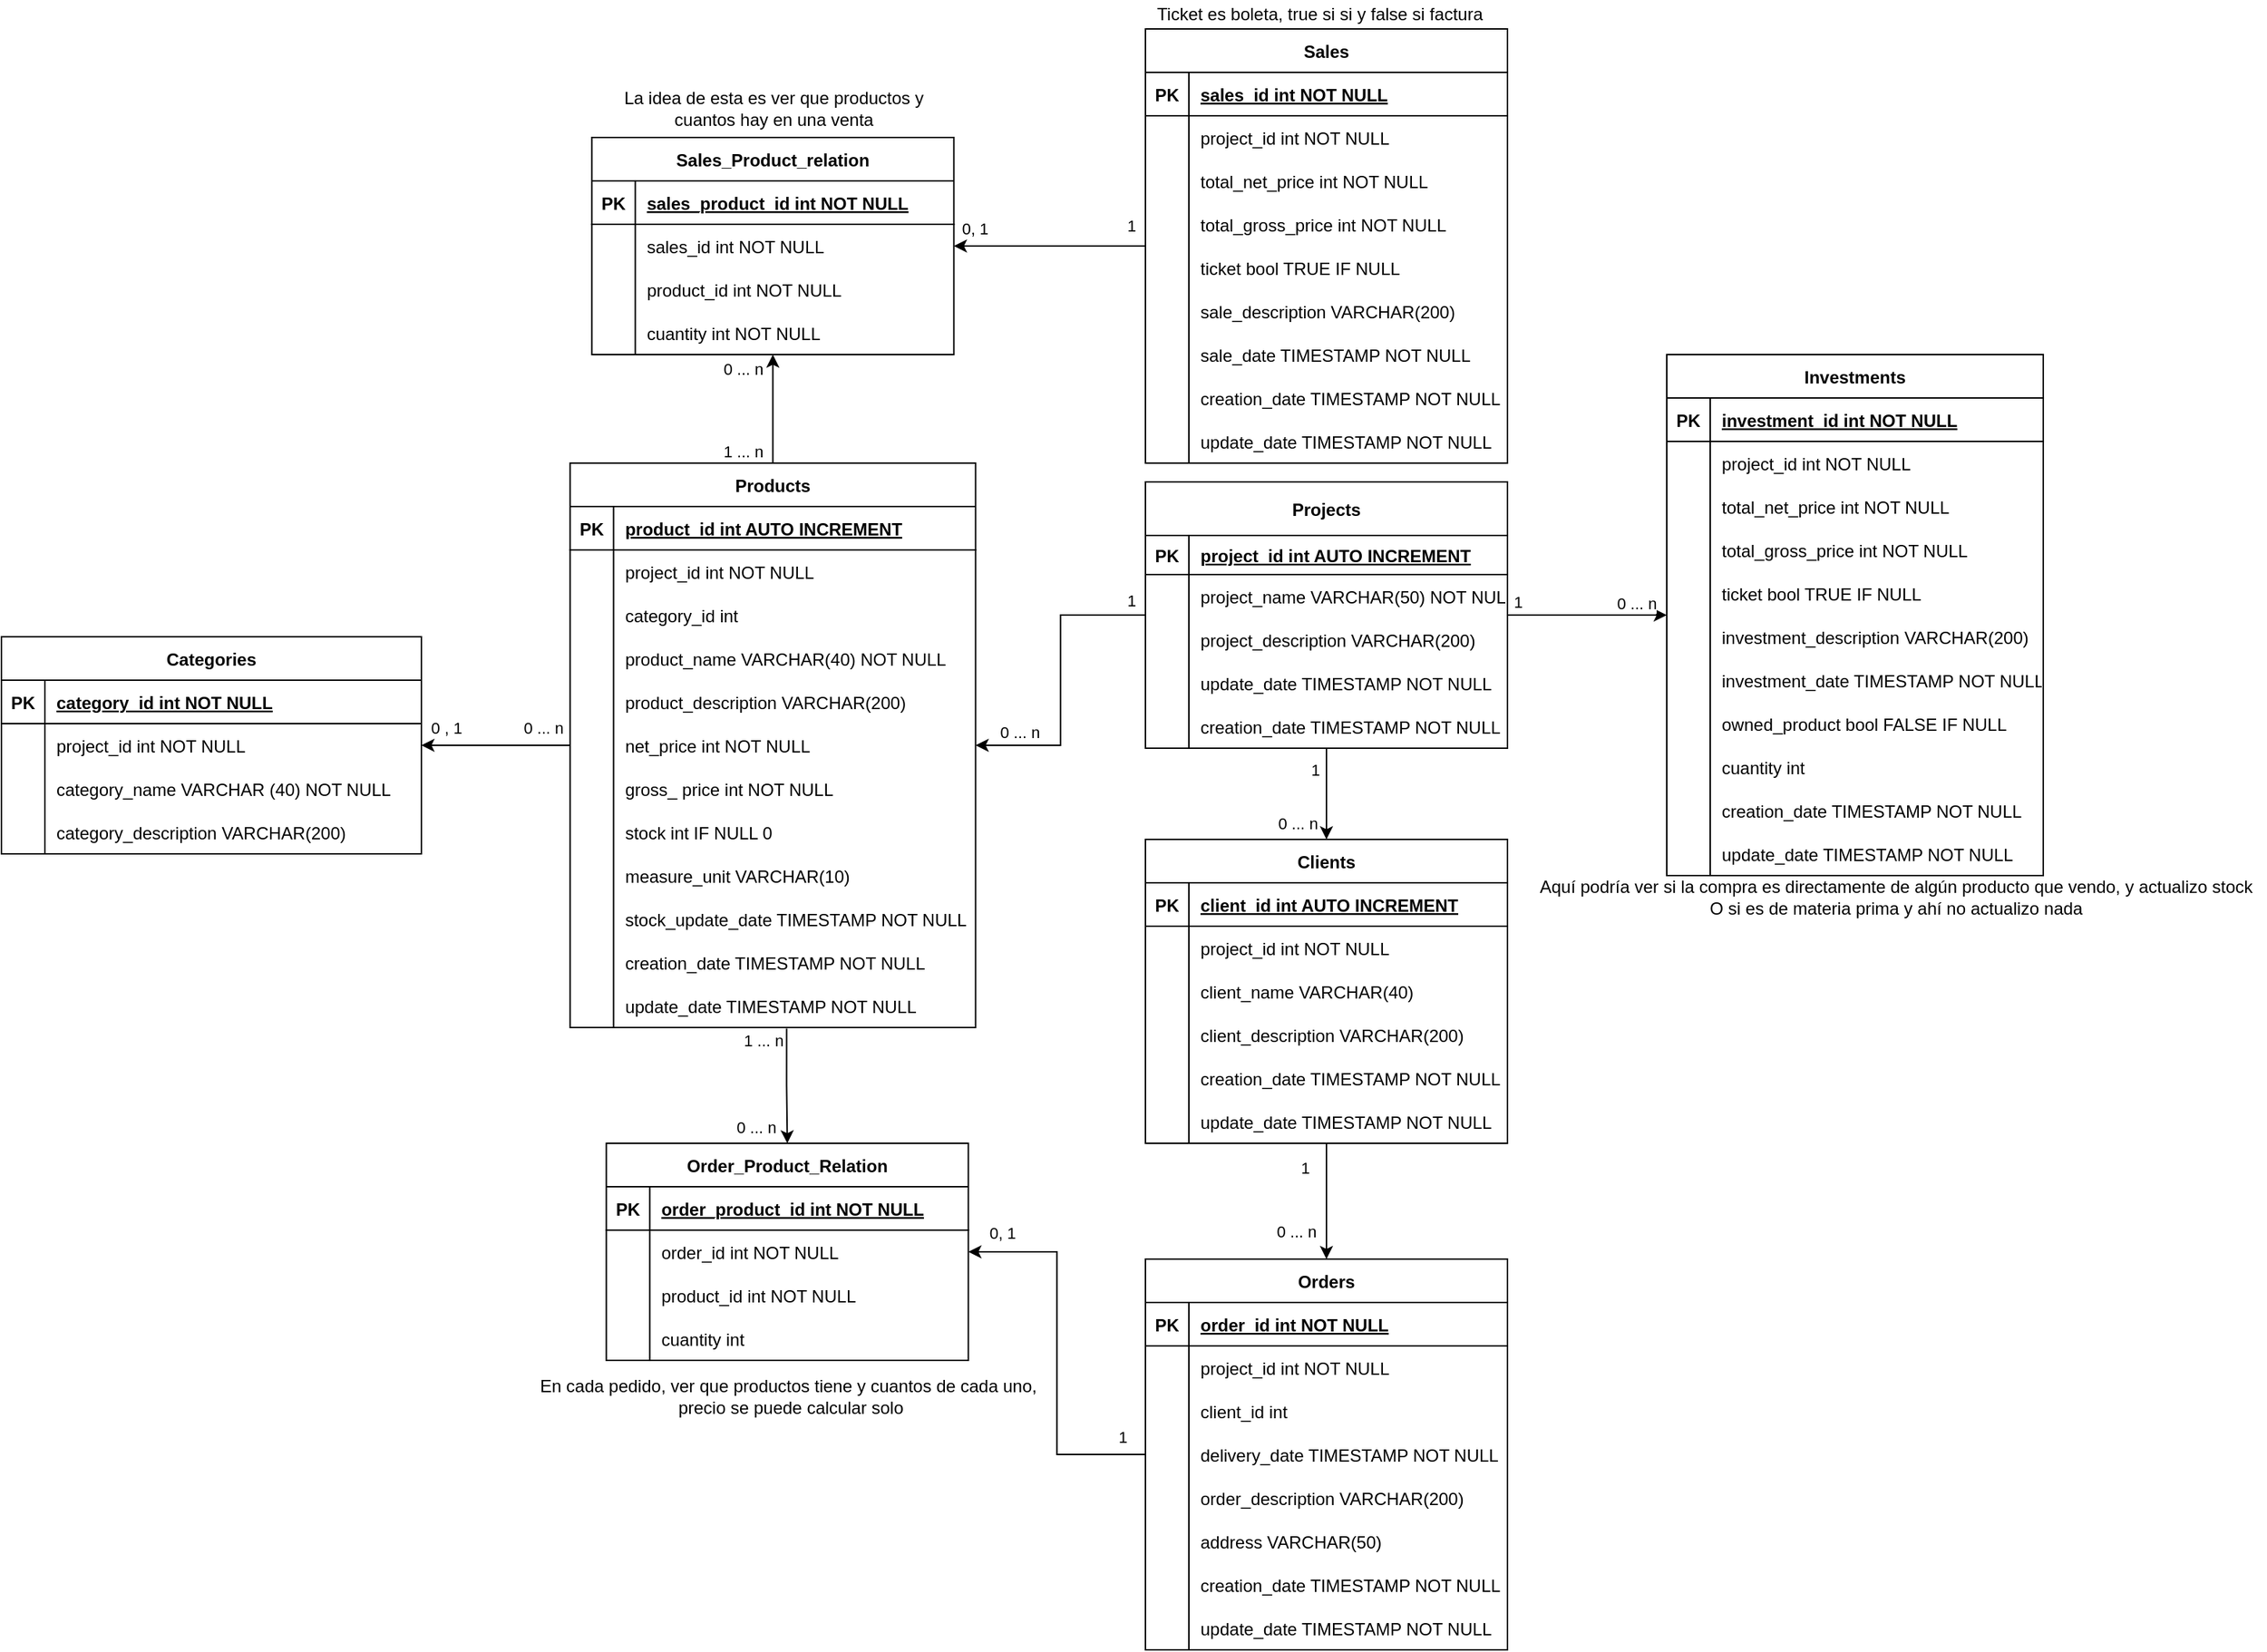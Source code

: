 <mxfile version="17.5.0" type="device"><diagram id="R2lEEEUBdFMjLlhIrx00" name="Page-1"><mxGraphModel dx="2881" dy="2189" grid="1" gridSize="10" guides="1" tooltips="1" connect="1" arrows="1" fold="1" page="1" pageScale="1" pageWidth="850" pageHeight="1100" math="0" shadow="0" extFonts="Permanent Marker^https://fonts.googleapis.com/css?family=Permanent+Marker"><root><mxCell id="0"/><mxCell id="1" parent="0"/><mxCell id="iVI3VPQTldSKQa7IGXuI-13" style="edgeStyle=orthogonalEdgeStyle;rounded=0;orthogonalLoop=1;jettySize=auto;html=1;" parent="1" source="C-vyLk0tnHw3VtMMgP7b-2" target="-VguOQ63bj7KJnAizdoo-13" edge="1"><mxGeometry relative="1" as="geometry"/></mxCell><mxCell id="iVI3VPQTldSKQa7IGXuI-14" value="0 , 1" style="edgeLabel;html=1;align=center;verticalAlign=middle;resizable=0;points=[];" parent="iVI3VPQTldSKQa7IGXuI-13" vertex="1" connectable="0"><mxGeometry x="0.723" relative="1" as="geometry"><mxPoint x="3" y="-12" as="offset"/></mxGeometry></mxCell><mxCell id="iVI3VPQTldSKQa7IGXuI-15" value="0 ... n" style="edgeLabel;html=1;align=center;verticalAlign=middle;resizable=0;points=[];" parent="iVI3VPQTldSKQa7IGXuI-13" vertex="1" connectable="0"><mxGeometry x="-0.692" relative="1" as="geometry"><mxPoint x="-3" y="-12" as="offset"/></mxGeometry></mxCell><mxCell id="iVI3VPQTldSKQa7IGXuI-41" style="edgeStyle=orthogonalEdgeStyle;rounded=0;orthogonalLoop=1;jettySize=auto;html=1;" parent="1" source="C-vyLk0tnHw3VtMMgP7b-2" target="-VguOQ63bj7KJnAizdoo-39" edge="1"><mxGeometry relative="1" as="geometry"/></mxCell><mxCell id="iVI3VPQTldSKQa7IGXuI-42" value="0 ... n" style="edgeLabel;html=1;align=center;verticalAlign=middle;resizable=0;points=[];" parent="iVI3VPQTldSKQa7IGXuI-41" vertex="1" connectable="0"><mxGeometry x="0.697" y="1" relative="1" as="geometry"><mxPoint x="-20" y="-2" as="offset"/></mxGeometry></mxCell><mxCell id="iVI3VPQTldSKQa7IGXuI-43" value="1 ... n" style="edgeLabel;html=1;align=center;verticalAlign=middle;resizable=0;points=[];" parent="iVI3VPQTldSKQa7IGXuI-41" vertex="1" connectable="0"><mxGeometry x="-0.7" y="2" relative="1" as="geometry"><mxPoint x="-19" y="3" as="offset"/></mxGeometry></mxCell><mxCell id="C-vyLk0tnHw3VtMMgP7b-2" value="Products" style="shape=table;startSize=30;container=1;collapsible=1;childLayout=tableLayout;fixedRows=1;rowLines=0;fontStyle=1;align=center;resizeLast=1;" parent="1" vertex="1"><mxGeometry x="122.71" y="-200" width="280" height="390" as="geometry"/></mxCell><mxCell id="C-vyLk0tnHw3VtMMgP7b-3" value="" style="shape=partialRectangle;collapsible=0;dropTarget=0;pointerEvents=0;fillColor=none;points=[[0,0.5],[1,0.5]];portConstraint=eastwest;top=0;left=0;right=0;bottom=1;" parent="C-vyLk0tnHw3VtMMgP7b-2" vertex="1"><mxGeometry y="30" width="280" height="30" as="geometry"/></mxCell><mxCell id="C-vyLk0tnHw3VtMMgP7b-4" value="PK" style="shape=partialRectangle;overflow=hidden;connectable=0;fillColor=none;top=0;left=0;bottom=0;right=0;fontStyle=1;" parent="C-vyLk0tnHw3VtMMgP7b-3" vertex="1"><mxGeometry width="30" height="30" as="geometry"><mxRectangle width="30" height="30" as="alternateBounds"/></mxGeometry></mxCell><mxCell id="C-vyLk0tnHw3VtMMgP7b-5" value="product_id int AUTO INCREMENT" style="shape=partialRectangle;overflow=hidden;connectable=0;fillColor=none;top=0;left=0;bottom=0;right=0;align=left;spacingLeft=6;fontStyle=5;" parent="C-vyLk0tnHw3VtMMgP7b-3" vertex="1"><mxGeometry x="30" width="250" height="30" as="geometry"><mxRectangle width="250" height="30" as="alternateBounds"/></mxGeometry></mxCell><mxCell id="iVI3VPQTldSKQa7IGXuI-16" style="shape=partialRectangle;collapsible=0;dropTarget=0;pointerEvents=0;fillColor=none;points=[[0,0.5],[1,0.5]];portConstraint=eastwest;top=0;left=0;right=0;bottom=0;" parent="C-vyLk0tnHw3VtMMgP7b-2" vertex="1"><mxGeometry y="60" width="280" height="30" as="geometry"/></mxCell><mxCell id="iVI3VPQTldSKQa7IGXuI-17" style="shape=partialRectangle;overflow=hidden;connectable=0;fillColor=none;top=0;left=0;bottom=0;right=0;" parent="iVI3VPQTldSKQa7IGXuI-16" vertex="1"><mxGeometry width="30" height="30" as="geometry"><mxRectangle width="30" height="30" as="alternateBounds"/></mxGeometry></mxCell><mxCell id="iVI3VPQTldSKQa7IGXuI-18" value="project_id int NOT NULL" style="shape=partialRectangle;overflow=hidden;connectable=0;fillColor=none;top=0;left=0;bottom=0;right=0;align=left;spacingLeft=6;" parent="iVI3VPQTldSKQa7IGXuI-16" vertex="1"><mxGeometry x="30" width="250" height="30" as="geometry"><mxRectangle width="250" height="30" as="alternateBounds"/></mxGeometry></mxCell><mxCell id="-VguOQ63bj7KJnAizdoo-7" style="shape=partialRectangle;collapsible=0;dropTarget=0;pointerEvents=0;fillColor=none;points=[[0,0.5],[1,0.5]];portConstraint=eastwest;top=0;left=0;right=0;bottom=0;" parent="C-vyLk0tnHw3VtMMgP7b-2" vertex="1"><mxGeometry y="90" width="280" height="30" as="geometry"/></mxCell><mxCell id="-VguOQ63bj7KJnAizdoo-8" style="shape=partialRectangle;overflow=hidden;connectable=0;fillColor=none;top=0;left=0;bottom=0;right=0;" parent="-VguOQ63bj7KJnAizdoo-7" vertex="1"><mxGeometry width="30" height="30" as="geometry"><mxRectangle width="30" height="30" as="alternateBounds"/></mxGeometry></mxCell><mxCell id="-VguOQ63bj7KJnAizdoo-9" value="category_id int" style="shape=partialRectangle;overflow=hidden;connectable=0;fillColor=none;top=0;left=0;bottom=0;right=0;align=left;spacingLeft=6;" parent="-VguOQ63bj7KJnAizdoo-7" vertex="1"><mxGeometry x="30" width="250" height="30" as="geometry"><mxRectangle width="250" height="30" as="alternateBounds"/></mxGeometry></mxCell><mxCell id="C-vyLk0tnHw3VtMMgP7b-6" value="" style="shape=partialRectangle;collapsible=0;dropTarget=0;pointerEvents=0;fillColor=none;points=[[0,0.5],[1,0.5]];portConstraint=eastwest;top=0;left=0;right=0;bottom=0;" parent="C-vyLk0tnHw3VtMMgP7b-2" vertex="1"><mxGeometry y="120" width="280" height="30" as="geometry"/></mxCell><mxCell id="C-vyLk0tnHw3VtMMgP7b-7" value="" style="shape=partialRectangle;overflow=hidden;connectable=0;fillColor=none;top=0;left=0;bottom=0;right=0;" parent="C-vyLk0tnHw3VtMMgP7b-6" vertex="1"><mxGeometry width="30" height="30" as="geometry"><mxRectangle width="30" height="30" as="alternateBounds"/></mxGeometry></mxCell><mxCell id="C-vyLk0tnHw3VtMMgP7b-8" value="product_name VARCHAR(40) NOT NULL" style="shape=partialRectangle;overflow=hidden;connectable=0;fillColor=none;top=0;left=0;bottom=0;right=0;align=left;spacingLeft=6;" parent="C-vyLk0tnHw3VtMMgP7b-6" vertex="1"><mxGeometry x="30" width="250" height="30" as="geometry"><mxRectangle width="250" height="30" as="alternateBounds"/></mxGeometry></mxCell><mxCell id="-VguOQ63bj7KJnAizdoo-36" style="shape=partialRectangle;collapsible=0;dropTarget=0;pointerEvents=0;fillColor=none;points=[[0,0.5],[1,0.5]];portConstraint=eastwest;top=0;left=0;right=0;bottom=0;" parent="C-vyLk0tnHw3VtMMgP7b-2" vertex="1"><mxGeometry y="150" width="280" height="30" as="geometry"/></mxCell><mxCell id="-VguOQ63bj7KJnAizdoo-37" style="shape=partialRectangle;overflow=hidden;connectable=0;fillColor=none;top=0;left=0;bottom=0;right=0;" parent="-VguOQ63bj7KJnAizdoo-36" vertex="1"><mxGeometry width="30" height="30" as="geometry"><mxRectangle width="30" height="30" as="alternateBounds"/></mxGeometry></mxCell><mxCell id="-VguOQ63bj7KJnAizdoo-38" value="product_description VARCHAR(200)" style="shape=partialRectangle;overflow=hidden;connectable=0;fillColor=none;top=0;left=0;bottom=0;right=0;align=left;spacingLeft=6;" parent="-VguOQ63bj7KJnAizdoo-36" vertex="1"><mxGeometry x="30" width="250" height="30" as="geometry"><mxRectangle width="250" height="30" as="alternateBounds"/></mxGeometry></mxCell><mxCell id="C-vyLk0tnHw3VtMMgP7b-9" value="" style="shape=partialRectangle;collapsible=0;dropTarget=0;pointerEvents=0;fillColor=none;points=[[0,0.5],[1,0.5]];portConstraint=eastwest;top=0;left=0;right=0;bottom=0;" parent="C-vyLk0tnHw3VtMMgP7b-2" vertex="1"><mxGeometry y="180" width="280" height="30" as="geometry"/></mxCell><mxCell id="C-vyLk0tnHw3VtMMgP7b-10" value="" style="shape=partialRectangle;overflow=hidden;connectable=0;fillColor=none;top=0;left=0;bottom=0;right=0;" parent="C-vyLk0tnHw3VtMMgP7b-9" vertex="1"><mxGeometry width="30" height="30" as="geometry"><mxRectangle width="30" height="30" as="alternateBounds"/></mxGeometry></mxCell><mxCell id="C-vyLk0tnHw3VtMMgP7b-11" value="net_price int NOT NULL" style="shape=partialRectangle;overflow=hidden;connectable=0;fillColor=none;top=0;left=0;bottom=0;right=0;align=left;spacingLeft=6;" parent="C-vyLk0tnHw3VtMMgP7b-9" vertex="1"><mxGeometry x="30" width="250" height="30" as="geometry"><mxRectangle width="250" height="30" as="alternateBounds"/></mxGeometry></mxCell><mxCell id="-VguOQ63bj7KJnAizdoo-10" style="shape=partialRectangle;collapsible=0;dropTarget=0;pointerEvents=0;fillColor=none;points=[[0,0.5],[1,0.5]];portConstraint=eastwest;top=0;left=0;right=0;bottom=0;" parent="C-vyLk0tnHw3VtMMgP7b-2" vertex="1"><mxGeometry y="210" width="280" height="30" as="geometry"/></mxCell><mxCell id="-VguOQ63bj7KJnAizdoo-11" style="shape=partialRectangle;overflow=hidden;connectable=0;fillColor=none;top=0;left=0;bottom=0;right=0;" parent="-VguOQ63bj7KJnAizdoo-10" vertex="1"><mxGeometry width="30" height="30" as="geometry"><mxRectangle width="30" height="30" as="alternateBounds"/></mxGeometry></mxCell><mxCell id="-VguOQ63bj7KJnAizdoo-12" value="gross_ price int NOT NULL" style="shape=partialRectangle;overflow=hidden;connectable=0;fillColor=none;top=0;left=0;bottom=0;right=0;align=left;spacingLeft=6;" parent="-VguOQ63bj7KJnAizdoo-10" vertex="1"><mxGeometry x="30" width="250" height="30" as="geometry"><mxRectangle width="250" height="30" as="alternateBounds"/></mxGeometry></mxCell><mxCell id="-VguOQ63bj7KJnAizdoo-4" style="shape=partialRectangle;collapsible=0;dropTarget=0;pointerEvents=0;fillColor=none;points=[[0,0.5],[1,0.5]];portConstraint=eastwest;top=0;left=0;right=0;bottom=0;" parent="C-vyLk0tnHw3VtMMgP7b-2" vertex="1"><mxGeometry y="240" width="280" height="30" as="geometry"/></mxCell><mxCell id="-VguOQ63bj7KJnAizdoo-5" style="shape=partialRectangle;overflow=hidden;connectable=0;fillColor=none;top=0;left=0;bottom=0;right=0;" parent="-VguOQ63bj7KJnAizdoo-4" vertex="1"><mxGeometry width="30" height="30" as="geometry"><mxRectangle width="30" height="30" as="alternateBounds"/></mxGeometry></mxCell><mxCell id="-VguOQ63bj7KJnAizdoo-6" value="stock int IF NULL 0" style="shape=partialRectangle;overflow=hidden;connectable=0;fillColor=none;top=0;left=0;bottom=0;right=0;align=left;spacingLeft=6;" parent="-VguOQ63bj7KJnAizdoo-4" vertex="1"><mxGeometry x="30" width="250" height="30" as="geometry"><mxRectangle width="250" height="30" as="alternateBounds"/></mxGeometry></mxCell><mxCell id="iVI3VPQTldSKQa7IGXuI-1" style="shape=partialRectangle;collapsible=0;dropTarget=0;pointerEvents=0;fillColor=none;points=[[0,0.5],[1,0.5]];portConstraint=eastwest;top=0;left=0;right=0;bottom=0;" parent="C-vyLk0tnHw3VtMMgP7b-2" vertex="1"><mxGeometry y="270" width="280" height="30" as="geometry"/></mxCell><mxCell id="iVI3VPQTldSKQa7IGXuI-2" style="shape=partialRectangle;overflow=hidden;connectable=0;fillColor=none;top=0;left=0;bottom=0;right=0;" parent="iVI3VPQTldSKQa7IGXuI-1" vertex="1"><mxGeometry width="30" height="30" as="geometry"><mxRectangle width="30" height="30" as="alternateBounds"/></mxGeometry></mxCell><mxCell id="iVI3VPQTldSKQa7IGXuI-3" value="measure_unit VARCHAR(10) " style="shape=partialRectangle;overflow=hidden;connectable=0;fillColor=none;top=0;left=0;bottom=0;right=0;align=left;spacingLeft=6;" parent="iVI3VPQTldSKQa7IGXuI-1" vertex="1"><mxGeometry x="30" width="250" height="30" as="geometry"><mxRectangle width="250" height="30" as="alternateBounds"/></mxGeometry></mxCell><mxCell id="iVI3VPQTldSKQa7IGXuI-4" style="shape=partialRectangle;collapsible=0;dropTarget=0;pointerEvents=0;fillColor=none;points=[[0,0.5],[1,0.5]];portConstraint=eastwest;top=0;left=0;right=0;bottom=0;" parent="C-vyLk0tnHw3VtMMgP7b-2" vertex="1"><mxGeometry y="300" width="280" height="30" as="geometry"/></mxCell><mxCell id="iVI3VPQTldSKQa7IGXuI-5" style="shape=partialRectangle;overflow=hidden;connectable=0;fillColor=none;top=0;left=0;bottom=0;right=0;" parent="iVI3VPQTldSKQa7IGXuI-4" vertex="1"><mxGeometry width="30" height="30" as="geometry"><mxRectangle width="30" height="30" as="alternateBounds"/></mxGeometry></mxCell><mxCell id="iVI3VPQTldSKQa7IGXuI-6" value="stock_update_date TIMESTAMP NOT NULL" style="shape=partialRectangle;overflow=hidden;connectable=0;fillColor=none;top=0;left=0;bottom=0;right=0;align=left;spacingLeft=6;" parent="iVI3VPQTldSKQa7IGXuI-4" vertex="1"><mxGeometry x="30" width="250" height="30" as="geometry"><mxRectangle width="250" height="30" as="alternateBounds"/></mxGeometry></mxCell><mxCell id="-VguOQ63bj7KJnAizdoo-24" style="shape=partialRectangle;collapsible=0;dropTarget=0;pointerEvents=0;fillColor=none;points=[[0,0.5],[1,0.5]];portConstraint=eastwest;top=0;left=0;right=0;bottom=0;" parent="C-vyLk0tnHw3VtMMgP7b-2" vertex="1"><mxGeometry y="330" width="280" height="30" as="geometry"/></mxCell><mxCell id="-VguOQ63bj7KJnAizdoo-25" style="shape=partialRectangle;overflow=hidden;connectable=0;fillColor=none;top=0;left=0;bottom=0;right=0;" parent="-VguOQ63bj7KJnAizdoo-24" vertex="1"><mxGeometry width="30" height="30" as="geometry"><mxRectangle width="30" height="30" as="alternateBounds"/></mxGeometry></mxCell><mxCell id="-VguOQ63bj7KJnAizdoo-26" value="creation_date TIMESTAMP NOT NULL" style="shape=partialRectangle;overflow=hidden;connectable=0;fillColor=none;top=0;left=0;bottom=0;right=0;align=left;spacingLeft=6;" parent="-VguOQ63bj7KJnAizdoo-24" vertex="1"><mxGeometry x="30" width="250" height="30" as="geometry"><mxRectangle width="250" height="30" as="alternateBounds"/></mxGeometry></mxCell><mxCell id="-VguOQ63bj7KJnAizdoo-27" style="shape=partialRectangle;collapsible=0;dropTarget=0;pointerEvents=0;fillColor=none;points=[[0,0.5],[1,0.5]];portConstraint=eastwest;top=0;left=0;right=0;bottom=0;" parent="C-vyLk0tnHw3VtMMgP7b-2" vertex="1"><mxGeometry y="360" width="280" height="30" as="geometry"/></mxCell><mxCell id="-VguOQ63bj7KJnAizdoo-28" style="shape=partialRectangle;overflow=hidden;connectable=0;fillColor=none;top=0;left=0;bottom=0;right=0;" parent="-VguOQ63bj7KJnAizdoo-27" vertex="1"><mxGeometry width="30" height="30" as="geometry"><mxRectangle width="30" height="30" as="alternateBounds"/></mxGeometry></mxCell><mxCell id="-VguOQ63bj7KJnAizdoo-29" value="update_date TIMESTAMP NOT NULL" style="shape=partialRectangle;overflow=hidden;connectable=0;fillColor=none;top=0;left=0;bottom=0;right=0;align=left;spacingLeft=6;" parent="-VguOQ63bj7KJnAizdoo-27" vertex="1"><mxGeometry x="30" width="250" height="30" as="geometry"><mxRectangle width="250" height="30" as="alternateBounds"/></mxGeometry></mxCell><mxCell id="C-vyLk0tnHw3VtMMgP7b-13" value="Investments" style="shape=table;startSize=30;container=1;collapsible=1;childLayout=tableLayout;fixedRows=1;rowLines=0;fontStyle=1;align=center;resizeLast=1;" parent="1" vertex="1"><mxGeometry x="880" y="-275" width="260" height="360" as="geometry"/></mxCell><mxCell id="C-vyLk0tnHw3VtMMgP7b-14" value="" style="shape=partialRectangle;collapsible=0;dropTarget=0;pointerEvents=0;fillColor=none;points=[[0,0.5],[1,0.5]];portConstraint=eastwest;top=0;left=0;right=0;bottom=1;" parent="C-vyLk0tnHw3VtMMgP7b-13" vertex="1"><mxGeometry y="30" width="260" height="30" as="geometry"/></mxCell><mxCell id="C-vyLk0tnHw3VtMMgP7b-15" value="PK" style="shape=partialRectangle;overflow=hidden;connectable=0;fillColor=none;top=0;left=0;bottom=0;right=0;fontStyle=1;" parent="C-vyLk0tnHw3VtMMgP7b-14" vertex="1"><mxGeometry width="30" height="30" as="geometry"><mxRectangle width="30" height="30" as="alternateBounds"/></mxGeometry></mxCell><mxCell id="C-vyLk0tnHw3VtMMgP7b-16" value="investment_id int NOT NULL " style="shape=partialRectangle;overflow=hidden;connectable=0;fillColor=none;top=0;left=0;bottom=0;right=0;align=left;spacingLeft=6;fontStyle=5;" parent="C-vyLk0tnHw3VtMMgP7b-14" vertex="1"><mxGeometry x="30" width="230" height="30" as="geometry"><mxRectangle width="230" height="30" as="alternateBounds"/></mxGeometry></mxCell><mxCell id="iVI3VPQTldSKQa7IGXuI-22" style="shape=partialRectangle;collapsible=0;dropTarget=0;pointerEvents=0;fillColor=none;points=[[0,0.5],[1,0.5]];portConstraint=eastwest;top=0;left=0;right=0;bottom=0;" parent="C-vyLk0tnHw3VtMMgP7b-13" vertex="1"><mxGeometry y="60" width="260" height="30" as="geometry"/></mxCell><mxCell id="iVI3VPQTldSKQa7IGXuI-23" style="shape=partialRectangle;overflow=hidden;connectable=0;fillColor=none;top=0;left=0;bottom=0;right=0;" parent="iVI3VPQTldSKQa7IGXuI-22" vertex="1"><mxGeometry width="30" height="30" as="geometry"><mxRectangle width="30" height="30" as="alternateBounds"/></mxGeometry></mxCell><mxCell id="iVI3VPQTldSKQa7IGXuI-24" value="project_id int NOT NULL" style="shape=partialRectangle;overflow=hidden;connectable=0;fillColor=none;top=0;left=0;bottom=0;right=0;align=left;spacingLeft=6;" parent="iVI3VPQTldSKQa7IGXuI-22" vertex="1"><mxGeometry x="30" width="230" height="30" as="geometry"><mxRectangle width="230" height="30" as="alternateBounds"/></mxGeometry></mxCell><mxCell id="C-vyLk0tnHw3VtMMgP7b-17" value="" style="shape=partialRectangle;collapsible=0;dropTarget=0;pointerEvents=0;fillColor=none;points=[[0,0.5],[1,0.5]];portConstraint=eastwest;top=0;left=0;right=0;bottom=0;" parent="C-vyLk0tnHw3VtMMgP7b-13" vertex="1"><mxGeometry y="90" width="260" height="30" as="geometry"/></mxCell><mxCell id="C-vyLk0tnHw3VtMMgP7b-18" value="" style="shape=partialRectangle;overflow=hidden;connectable=0;fillColor=none;top=0;left=0;bottom=0;right=0;" parent="C-vyLk0tnHw3VtMMgP7b-17" vertex="1"><mxGeometry width="30" height="30" as="geometry"><mxRectangle width="30" height="30" as="alternateBounds"/></mxGeometry></mxCell><mxCell id="C-vyLk0tnHw3VtMMgP7b-19" value="total_net_price int NOT NULL" style="shape=partialRectangle;overflow=hidden;connectable=0;fillColor=none;top=0;left=0;bottom=0;right=0;align=left;spacingLeft=6;" parent="C-vyLk0tnHw3VtMMgP7b-17" vertex="1"><mxGeometry x="30" width="230" height="30" as="geometry"><mxRectangle width="230" height="30" as="alternateBounds"/></mxGeometry></mxCell><mxCell id="C-vyLk0tnHw3VtMMgP7b-20" value="" style="shape=partialRectangle;collapsible=0;dropTarget=0;pointerEvents=0;fillColor=none;points=[[0,0.5],[1,0.5]];portConstraint=eastwest;top=0;left=0;right=0;bottom=0;" parent="C-vyLk0tnHw3VtMMgP7b-13" vertex="1"><mxGeometry y="120" width="260" height="30" as="geometry"/></mxCell><mxCell id="C-vyLk0tnHw3VtMMgP7b-21" value="" style="shape=partialRectangle;overflow=hidden;connectable=0;fillColor=none;top=0;left=0;bottom=0;right=0;" parent="C-vyLk0tnHw3VtMMgP7b-20" vertex="1"><mxGeometry width="30" height="30" as="geometry"><mxRectangle width="30" height="30" as="alternateBounds"/></mxGeometry></mxCell><mxCell id="C-vyLk0tnHw3VtMMgP7b-22" value="total_gross_price int NOT NULL " style="shape=partialRectangle;overflow=hidden;connectable=0;fillColor=none;top=0;left=0;bottom=0;right=0;align=left;spacingLeft=6;" parent="C-vyLk0tnHw3VtMMgP7b-20" vertex="1"><mxGeometry x="30" width="230" height="30" as="geometry"><mxRectangle width="230" height="30" as="alternateBounds"/></mxGeometry></mxCell><mxCell id="-VguOQ63bj7KJnAizdoo-96" style="shape=partialRectangle;collapsible=0;dropTarget=0;pointerEvents=0;fillColor=none;points=[[0,0.5],[1,0.5]];portConstraint=eastwest;top=0;left=0;right=0;bottom=0;" parent="C-vyLk0tnHw3VtMMgP7b-13" vertex="1"><mxGeometry y="150" width="260" height="30" as="geometry"/></mxCell><mxCell id="-VguOQ63bj7KJnAizdoo-97" style="shape=partialRectangle;overflow=hidden;connectable=0;fillColor=none;top=0;left=0;bottom=0;right=0;" parent="-VguOQ63bj7KJnAizdoo-96" vertex="1"><mxGeometry width="30" height="30" as="geometry"><mxRectangle width="30" height="30" as="alternateBounds"/></mxGeometry></mxCell><mxCell id="-VguOQ63bj7KJnAizdoo-98" value="ticket bool TRUE IF NULL" style="shape=partialRectangle;overflow=hidden;connectable=0;fillColor=none;top=0;left=0;bottom=0;right=0;align=left;spacingLeft=6;" parent="-VguOQ63bj7KJnAizdoo-96" vertex="1"><mxGeometry x="30" width="230" height="30" as="geometry"><mxRectangle width="230" height="30" as="alternateBounds"/></mxGeometry></mxCell><mxCell id="-VguOQ63bj7KJnAizdoo-99" style="shape=partialRectangle;collapsible=0;dropTarget=0;pointerEvents=0;fillColor=none;points=[[0,0.5],[1,0.5]];portConstraint=eastwest;top=0;left=0;right=0;bottom=0;" parent="C-vyLk0tnHw3VtMMgP7b-13" vertex="1"><mxGeometry y="180" width="260" height="30" as="geometry"/></mxCell><mxCell id="-VguOQ63bj7KJnAizdoo-100" style="shape=partialRectangle;overflow=hidden;connectable=0;fillColor=none;top=0;left=0;bottom=0;right=0;" parent="-VguOQ63bj7KJnAizdoo-99" vertex="1"><mxGeometry width="30" height="30" as="geometry"><mxRectangle width="30" height="30" as="alternateBounds"/></mxGeometry></mxCell><mxCell id="-VguOQ63bj7KJnAizdoo-101" value="investment_description VARCHAR(200)" style="shape=partialRectangle;overflow=hidden;connectable=0;fillColor=none;top=0;left=0;bottom=0;right=0;align=left;spacingLeft=6;" parent="-VguOQ63bj7KJnAizdoo-99" vertex="1"><mxGeometry x="30" width="230" height="30" as="geometry"><mxRectangle width="230" height="30" as="alternateBounds"/></mxGeometry></mxCell><mxCell id="-VguOQ63bj7KJnAizdoo-108" style="shape=partialRectangle;collapsible=0;dropTarget=0;pointerEvents=0;fillColor=none;points=[[0,0.5],[1,0.5]];portConstraint=eastwest;top=0;left=0;right=0;bottom=0;" parent="C-vyLk0tnHw3VtMMgP7b-13" vertex="1"><mxGeometry y="210" width="260" height="30" as="geometry"/></mxCell><mxCell id="-VguOQ63bj7KJnAizdoo-109" style="shape=partialRectangle;overflow=hidden;connectable=0;fillColor=none;top=0;left=0;bottom=0;right=0;" parent="-VguOQ63bj7KJnAizdoo-108" vertex="1"><mxGeometry width="30" height="30" as="geometry"><mxRectangle width="30" height="30" as="alternateBounds"/></mxGeometry></mxCell><mxCell id="-VguOQ63bj7KJnAizdoo-110" value="investment_date TIMESTAMP NOT NULL" style="shape=partialRectangle;overflow=hidden;connectable=0;fillColor=none;top=0;left=0;bottom=0;right=0;align=left;spacingLeft=6;" parent="-VguOQ63bj7KJnAizdoo-108" vertex="1"><mxGeometry x="30" width="230" height="30" as="geometry"><mxRectangle width="230" height="30" as="alternateBounds"/></mxGeometry></mxCell><mxCell id="-VguOQ63bj7KJnAizdoo-111" style="shape=partialRectangle;collapsible=0;dropTarget=0;pointerEvents=0;fillColor=none;points=[[0,0.5],[1,0.5]];portConstraint=eastwest;top=0;left=0;right=0;bottom=0;" parent="C-vyLk0tnHw3VtMMgP7b-13" vertex="1"><mxGeometry y="240" width="260" height="30" as="geometry"/></mxCell><mxCell id="-VguOQ63bj7KJnAizdoo-112" style="shape=partialRectangle;overflow=hidden;connectable=0;fillColor=none;top=0;left=0;bottom=0;right=0;" parent="-VguOQ63bj7KJnAizdoo-111" vertex="1"><mxGeometry width="30" height="30" as="geometry"><mxRectangle width="30" height="30" as="alternateBounds"/></mxGeometry></mxCell><mxCell id="-VguOQ63bj7KJnAizdoo-113" value="owned_product bool FALSE IF NULL" style="shape=partialRectangle;overflow=hidden;connectable=0;fillColor=none;top=0;left=0;bottom=0;right=0;align=left;spacingLeft=6;" parent="-VguOQ63bj7KJnAizdoo-111" vertex="1"><mxGeometry x="30" width="230" height="30" as="geometry"><mxRectangle width="230" height="30" as="alternateBounds"/></mxGeometry></mxCell><mxCell id="-VguOQ63bj7KJnAizdoo-114" style="shape=partialRectangle;collapsible=0;dropTarget=0;pointerEvents=0;fillColor=none;points=[[0,0.5],[1,0.5]];portConstraint=eastwest;top=0;left=0;right=0;bottom=0;" parent="C-vyLk0tnHw3VtMMgP7b-13" vertex="1"><mxGeometry y="270" width="260" height="30" as="geometry"/></mxCell><mxCell id="-VguOQ63bj7KJnAizdoo-115" style="shape=partialRectangle;overflow=hidden;connectable=0;fillColor=none;top=0;left=0;bottom=0;right=0;" parent="-VguOQ63bj7KJnAizdoo-114" vertex="1"><mxGeometry width="30" height="30" as="geometry"><mxRectangle width="30" height="30" as="alternateBounds"/></mxGeometry></mxCell><mxCell id="-VguOQ63bj7KJnAizdoo-116" value="cuantity int" style="shape=partialRectangle;overflow=hidden;connectable=0;fillColor=none;top=0;left=0;bottom=0;right=0;align=left;spacingLeft=6;" parent="-VguOQ63bj7KJnAizdoo-114" vertex="1"><mxGeometry x="30" width="230" height="30" as="geometry"><mxRectangle width="230" height="30" as="alternateBounds"/></mxGeometry></mxCell><mxCell id="-VguOQ63bj7KJnAizdoo-102" style="shape=partialRectangle;collapsible=0;dropTarget=0;pointerEvents=0;fillColor=none;points=[[0,0.5],[1,0.5]];portConstraint=eastwest;top=0;left=0;right=0;bottom=0;" parent="C-vyLk0tnHw3VtMMgP7b-13" vertex="1"><mxGeometry y="300" width="260" height="30" as="geometry"/></mxCell><mxCell id="-VguOQ63bj7KJnAizdoo-103" style="shape=partialRectangle;overflow=hidden;connectable=0;fillColor=none;top=0;left=0;bottom=0;right=0;" parent="-VguOQ63bj7KJnAizdoo-102" vertex="1"><mxGeometry width="30" height="30" as="geometry"><mxRectangle width="30" height="30" as="alternateBounds"/></mxGeometry></mxCell><mxCell id="-VguOQ63bj7KJnAizdoo-104" value="creation_date TIMESTAMP NOT NULL" style="shape=partialRectangle;overflow=hidden;connectable=0;fillColor=none;top=0;left=0;bottom=0;right=0;align=left;spacingLeft=6;" parent="-VguOQ63bj7KJnAizdoo-102" vertex="1"><mxGeometry x="30" width="230" height="30" as="geometry"><mxRectangle width="230" height="30" as="alternateBounds"/></mxGeometry></mxCell><mxCell id="-VguOQ63bj7KJnAizdoo-105" style="shape=partialRectangle;collapsible=0;dropTarget=0;pointerEvents=0;fillColor=none;points=[[0,0.5],[1,0.5]];portConstraint=eastwest;top=0;left=0;right=0;bottom=0;" parent="C-vyLk0tnHw3VtMMgP7b-13" vertex="1"><mxGeometry y="330" width="260" height="30" as="geometry"/></mxCell><mxCell id="-VguOQ63bj7KJnAizdoo-106" style="shape=partialRectangle;overflow=hidden;connectable=0;fillColor=none;top=0;left=0;bottom=0;right=0;" parent="-VguOQ63bj7KJnAizdoo-105" vertex="1"><mxGeometry width="30" height="30" as="geometry"><mxRectangle width="30" height="30" as="alternateBounds"/></mxGeometry></mxCell><mxCell id="-VguOQ63bj7KJnAizdoo-107" value="update_date TIMESTAMP NOT NULL" style="shape=partialRectangle;overflow=hidden;connectable=0;fillColor=none;top=0;left=0;bottom=0;right=0;align=left;spacingLeft=6;" parent="-VguOQ63bj7KJnAizdoo-105" vertex="1"><mxGeometry x="30" width="230" height="30" as="geometry"><mxRectangle width="230" height="30" as="alternateBounds"/></mxGeometry></mxCell><mxCell id="iVI3VPQTldSKQa7IGXuI-38" style="edgeStyle=orthogonalEdgeStyle;rounded=0;orthogonalLoop=1;jettySize=auto;html=1;" parent="1" source="RUxGUyG_RepHK6-AwPqZ-1" target="-VguOQ63bj7KJnAizdoo-39" edge="1"><mxGeometry relative="1" as="geometry"/></mxCell><mxCell id="iVI3VPQTldSKQa7IGXuI-39" value="0, 1" style="edgeLabel;html=1;align=center;verticalAlign=middle;resizable=0;points=[];" parent="iVI3VPQTldSKQa7IGXuI-38" vertex="1" connectable="0"><mxGeometry x="0.767" y="3" relative="1" as="geometry"><mxPoint x="-1" y="-15" as="offset"/></mxGeometry></mxCell><mxCell id="iVI3VPQTldSKQa7IGXuI-40" value="1" style="edgeLabel;html=1;align=center;verticalAlign=middle;resizable=0;points=[];" parent="iVI3VPQTldSKQa7IGXuI-38" vertex="1" connectable="0"><mxGeometry x="-0.718" y="-2" relative="1" as="geometry"><mxPoint x="8" y="-12" as="offset"/></mxGeometry></mxCell><mxCell id="RUxGUyG_RepHK6-AwPqZ-1" value="Sales" style="shape=table;startSize=30;container=1;collapsible=1;childLayout=tableLayout;fixedRows=1;rowLines=0;fontStyle=1;align=center;resizeLast=1;" parent="1" vertex="1"><mxGeometry x="520" y="-500" width="250" height="300" as="geometry"/></mxCell><mxCell id="RUxGUyG_RepHK6-AwPqZ-2" value="" style="shape=partialRectangle;collapsible=0;dropTarget=0;pointerEvents=0;fillColor=none;points=[[0,0.5],[1,0.5]];portConstraint=eastwest;top=0;left=0;right=0;bottom=1;" parent="RUxGUyG_RepHK6-AwPqZ-1" vertex="1"><mxGeometry y="30" width="250" height="30" as="geometry"/></mxCell><mxCell id="RUxGUyG_RepHK6-AwPqZ-3" value="PK" style="shape=partialRectangle;overflow=hidden;connectable=0;fillColor=none;top=0;left=0;bottom=0;right=0;fontStyle=1;" parent="RUxGUyG_RepHK6-AwPqZ-2" vertex="1"><mxGeometry width="30" height="30" as="geometry"><mxRectangle width="30" height="30" as="alternateBounds"/></mxGeometry></mxCell><mxCell id="RUxGUyG_RepHK6-AwPqZ-4" value="sales_id int NOT NULL " style="shape=partialRectangle;overflow=hidden;connectable=0;fillColor=none;top=0;left=0;bottom=0;right=0;align=left;spacingLeft=6;fontStyle=5;" parent="RUxGUyG_RepHK6-AwPqZ-2" vertex="1"><mxGeometry x="30" width="220" height="30" as="geometry"><mxRectangle width="220" height="30" as="alternateBounds"/></mxGeometry></mxCell><mxCell id="sM-nhgJYGqDxgjl-MM2J-1" style="shape=partialRectangle;collapsible=0;dropTarget=0;pointerEvents=0;fillColor=none;points=[[0,0.5],[1,0.5]];portConstraint=eastwest;top=0;left=0;right=0;bottom=0;" parent="RUxGUyG_RepHK6-AwPqZ-1" vertex="1"><mxGeometry y="60" width="250" height="30" as="geometry"/></mxCell><mxCell id="sM-nhgJYGqDxgjl-MM2J-2" style="shape=partialRectangle;overflow=hidden;connectable=0;fillColor=none;top=0;left=0;bottom=0;right=0;" parent="sM-nhgJYGqDxgjl-MM2J-1" vertex="1"><mxGeometry width="30" height="30" as="geometry"><mxRectangle width="30" height="30" as="alternateBounds"/></mxGeometry></mxCell><mxCell id="sM-nhgJYGqDxgjl-MM2J-3" value="project_id int NOT NULL" style="shape=partialRectangle;overflow=hidden;connectable=0;fillColor=none;top=0;left=0;bottom=0;right=0;align=left;spacingLeft=6;" parent="sM-nhgJYGqDxgjl-MM2J-1" vertex="1"><mxGeometry x="30" width="220" height="30" as="geometry"><mxRectangle width="220" height="30" as="alternateBounds"/></mxGeometry></mxCell><mxCell id="-VguOQ63bj7KJnAizdoo-56" style="shape=partialRectangle;collapsible=0;dropTarget=0;pointerEvents=0;fillColor=none;points=[[0,0.5],[1,0.5]];portConstraint=eastwest;top=0;left=0;right=0;bottom=0;" parent="RUxGUyG_RepHK6-AwPqZ-1" vertex="1"><mxGeometry y="90" width="250" height="30" as="geometry"/></mxCell><mxCell id="-VguOQ63bj7KJnAizdoo-57" style="shape=partialRectangle;overflow=hidden;connectable=0;fillColor=none;top=0;left=0;bottom=0;right=0;" parent="-VguOQ63bj7KJnAizdoo-56" vertex="1"><mxGeometry width="30" height="30" as="geometry"><mxRectangle width="30" height="30" as="alternateBounds"/></mxGeometry></mxCell><mxCell id="-VguOQ63bj7KJnAizdoo-58" value="total_net_price int NOT NULL" style="shape=partialRectangle;overflow=hidden;connectable=0;fillColor=none;top=0;left=0;bottom=0;right=0;align=left;spacingLeft=6;" parent="-VguOQ63bj7KJnAizdoo-56" vertex="1"><mxGeometry x="30" width="220" height="30" as="geometry"><mxRectangle width="220" height="30" as="alternateBounds"/></mxGeometry></mxCell><mxCell id="-VguOQ63bj7KJnAizdoo-59" style="shape=partialRectangle;collapsible=0;dropTarget=0;pointerEvents=0;fillColor=none;points=[[0,0.5],[1,0.5]];portConstraint=eastwest;top=0;left=0;right=0;bottom=0;" parent="RUxGUyG_RepHK6-AwPqZ-1" vertex="1"><mxGeometry y="120" width="250" height="30" as="geometry"/></mxCell><mxCell id="-VguOQ63bj7KJnAizdoo-60" style="shape=partialRectangle;overflow=hidden;connectable=0;fillColor=none;top=0;left=0;bottom=0;right=0;" parent="-VguOQ63bj7KJnAizdoo-59" vertex="1"><mxGeometry width="30" height="30" as="geometry"><mxRectangle width="30" height="30" as="alternateBounds"/></mxGeometry></mxCell><mxCell id="-VguOQ63bj7KJnAizdoo-61" value="total_gross_price int NOT NULL" style="shape=partialRectangle;overflow=hidden;connectable=0;fillColor=none;top=0;left=0;bottom=0;right=0;align=left;spacingLeft=6;" parent="-VguOQ63bj7KJnAizdoo-59" vertex="1"><mxGeometry x="30" width="220" height="30" as="geometry"><mxRectangle width="220" height="30" as="alternateBounds"/></mxGeometry></mxCell><mxCell id="-VguOQ63bj7KJnAizdoo-62" style="shape=partialRectangle;collapsible=0;dropTarget=0;pointerEvents=0;fillColor=none;points=[[0,0.5],[1,0.5]];portConstraint=eastwest;top=0;left=0;right=0;bottom=0;" parent="RUxGUyG_RepHK6-AwPqZ-1" vertex="1"><mxGeometry y="150" width="250" height="30" as="geometry"/></mxCell><mxCell id="-VguOQ63bj7KJnAizdoo-63" style="shape=partialRectangle;overflow=hidden;connectable=0;fillColor=none;top=0;left=0;bottom=0;right=0;" parent="-VguOQ63bj7KJnAizdoo-62" vertex="1"><mxGeometry width="30" height="30" as="geometry"><mxRectangle width="30" height="30" as="alternateBounds"/></mxGeometry></mxCell><mxCell id="-VguOQ63bj7KJnAizdoo-64" value="ticket bool TRUE IF NULL" style="shape=partialRectangle;overflow=hidden;connectable=0;fillColor=none;top=0;left=0;bottom=0;right=0;align=left;spacingLeft=6;" parent="-VguOQ63bj7KJnAizdoo-62" vertex="1"><mxGeometry x="30" width="220" height="30" as="geometry"><mxRectangle width="220" height="30" as="alternateBounds"/></mxGeometry></mxCell><mxCell id="-VguOQ63bj7KJnAizdoo-93" style="shape=partialRectangle;collapsible=0;dropTarget=0;pointerEvents=0;fillColor=none;points=[[0,0.5],[1,0.5]];portConstraint=eastwest;top=0;left=0;right=0;bottom=0;" parent="RUxGUyG_RepHK6-AwPqZ-1" vertex="1"><mxGeometry y="180" width="250" height="30" as="geometry"/></mxCell><mxCell id="-VguOQ63bj7KJnAizdoo-94" style="shape=partialRectangle;overflow=hidden;connectable=0;fillColor=none;top=0;left=0;bottom=0;right=0;" parent="-VguOQ63bj7KJnAizdoo-93" vertex="1"><mxGeometry width="30" height="30" as="geometry"><mxRectangle width="30" height="30" as="alternateBounds"/></mxGeometry></mxCell><mxCell id="-VguOQ63bj7KJnAizdoo-95" value="sale_description VARCHAR(200)" style="shape=partialRectangle;overflow=hidden;connectable=0;fillColor=none;top=0;left=0;bottom=0;right=0;align=left;spacingLeft=6;" parent="-VguOQ63bj7KJnAizdoo-93" vertex="1"><mxGeometry x="30" width="220" height="30" as="geometry"><mxRectangle width="220" height="30" as="alternateBounds"/></mxGeometry></mxCell><mxCell id="RUxGUyG_RepHK6-AwPqZ-5" value="" style="shape=partialRectangle;collapsible=0;dropTarget=0;pointerEvents=0;fillColor=none;points=[[0,0.5],[1,0.5]];portConstraint=eastwest;top=0;left=0;right=0;bottom=0;" parent="RUxGUyG_RepHK6-AwPqZ-1" vertex="1"><mxGeometry y="210" width="250" height="30" as="geometry"/></mxCell><mxCell id="RUxGUyG_RepHK6-AwPqZ-6" value="" style="shape=partialRectangle;overflow=hidden;connectable=0;fillColor=none;top=0;left=0;bottom=0;right=0;" parent="RUxGUyG_RepHK6-AwPqZ-5" vertex="1"><mxGeometry width="30" height="30" as="geometry"><mxRectangle width="30" height="30" as="alternateBounds"/></mxGeometry></mxCell><mxCell id="RUxGUyG_RepHK6-AwPqZ-7" value="sale_date TIMESTAMP NOT NULL" style="shape=partialRectangle;overflow=hidden;connectable=0;fillColor=none;top=0;left=0;bottom=0;right=0;align=left;spacingLeft=6;" parent="RUxGUyG_RepHK6-AwPqZ-5" vertex="1"><mxGeometry x="30" width="220" height="30" as="geometry"><mxRectangle width="220" height="30" as="alternateBounds"/></mxGeometry></mxCell><mxCell id="RUxGUyG_RepHK6-AwPqZ-8" value="" style="shape=partialRectangle;collapsible=0;dropTarget=0;pointerEvents=0;fillColor=none;points=[[0,0.5],[1,0.5]];portConstraint=eastwest;top=0;left=0;right=0;bottom=0;" parent="RUxGUyG_RepHK6-AwPqZ-1" vertex="1"><mxGeometry y="240" width="250" height="30" as="geometry"/></mxCell><mxCell id="RUxGUyG_RepHK6-AwPqZ-9" value="" style="shape=partialRectangle;overflow=hidden;connectable=0;fillColor=none;top=0;left=0;bottom=0;right=0;" parent="RUxGUyG_RepHK6-AwPqZ-8" vertex="1"><mxGeometry width="30" height="30" as="geometry"><mxRectangle width="30" height="30" as="alternateBounds"/></mxGeometry></mxCell><mxCell id="RUxGUyG_RepHK6-AwPqZ-10" value="creation_date TIMESTAMP NOT NULL" style="shape=partialRectangle;overflow=hidden;connectable=0;fillColor=none;top=0;left=0;bottom=0;right=0;align=left;spacingLeft=6;" parent="RUxGUyG_RepHK6-AwPqZ-8" vertex="1"><mxGeometry x="30" width="220" height="30" as="geometry"><mxRectangle width="220" height="30" as="alternateBounds"/></mxGeometry></mxCell><mxCell id="-VguOQ63bj7KJnAizdoo-53" style="shape=partialRectangle;collapsible=0;dropTarget=0;pointerEvents=0;fillColor=none;points=[[0,0.5],[1,0.5]];portConstraint=eastwest;top=0;left=0;right=0;bottom=0;" parent="RUxGUyG_RepHK6-AwPqZ-1" vertex="1"><mxGeometry y="270" width="250" height="30" as="geometry"/></mxCell><mxCell id="-VguOQ63bj7KJnAizdoo-54" style="shape=partialRectangle;overflow=hidden;connectable=0;fillColor=none;top=0;left=0;bottom=0;right=0;" parent="-VguOQ63bj7KJnAizdoo-53" vertex="1"><mxGeometry width="30" height="30" as="geometry"><mxRectangle width="30" height="30" as="alternateBounds"/></mxGeometry></mxCell><mxCell id="-VguOQ63bj7KJnAizdoo-55" value="update_date TIMESTAMP NOT NULL" style="shape=partialRectangle;overflow=hidden;connectable=0;fillColor=none;top=0;left=0;bottom=0;right=0;align=left;spacingLeft=6;" parent="-VguOQ63bj7KJnAizdoo-53" vertex="1"><mxGeometry x="30" width="220" height="30" as="geometry"><mxRectangle width="220" height="30" as="alternateBounds"/></mxGeometry></mxCell><mxCell id="iVI3VPQTldSKQa7IGXuI-32" style="edgeStyle=orthogonalEdgeStyle;rounded=0;orthogonalLoop=1;jettySize=auto;html=1;" parent="1" source="RUxGUyG_RepHK6-AwPqZ-11" target="-VguOQ63bj7KJnAizdoo-69" edge="1"><mxGeometry relative="1" as="geometry"/></mxCell><mxCell id="iVI3VPQTldSKQa7IGXuI-33" value="0, 1" style="edgeLabel;html=1;align=center;verticalAlign=middle;resizable=0;points=[];" parent="iVI3VPQTldSKQa7IGXuI-32" vertex="1" connectable="0"><mxGeometry x="0.844" y="-2" relative="1" as="geometry"><mxPoint x="3" y="-11" as="offset"/></mxGeometry></mxCell><mxCell id="iVI3VPQTldSKQa7IGXuI-34" value="1" style="edgeLabel;html=1;align=center;verticalAlign=middle;resizable=0;points=[];" parent="iVI3VPQTldSKQa7IGXuI-32" vertex="1" connectable="0"><mxGeometry x="-0.836" y="-3" relative="1" as="geometry"><mxPoint x="5" y="-9" as="offset"/></mxGeometry></mxCell><mxCell id="RUxGUyG_RepHK6-AwPqZ-11" value="Orders" style="shape=table;startSize=30;container=1;collapsible=1;childLayout=tableLayout;fixedRows=1;rowLines=0;fontStyle=1;align=center;resizeLast=1;" parent="1" vertex="1"><mxGeometry x="520" y="350" width="250" height="270" as="geometry"/></mxCell><mxCell id="RUxGUyG_RepHK6-AwPqZ-12" value="" style="shape=partialRectangle;collapsible=0;dropTarget=0;pointerEvents=0;fillColor=none;points=[[0,0.5],[1,0.5]];portConstraint=eastwest;top=0;left=0;right=0;bottom=1;" parent="RUxGUyG_RepHK6-AwPqZ-11" vertex="1"><mxGeometry y="30" width="250" height="30" as="geometry"/></mxCell><mxCell id="RUxGUyG_RepHK6-AwPqZ-13" value="PK" style="shape=partialRectangle;overflow=hidden;connectable=0;fillColor=none;top=0;left=0;bottom=0;right=0;fontStyle=1;" parent="RUxGUyG_RepHK6-AwPqZ-12" vertex="1"><mxGeometry width="30" height="30" as="geometry"><mxRectangle width="30" height="30" as="alternateBounds"/></mxGeometry></mxCell><mxCell id="RUxGUyG_RepHK6-AwPqZ-14" value="order_id int NOT NULL " style="shape=partialRectangle;overflow=hidden;connectable=0;fillColor=none;top=0;left=0;bottom=0;right=0;align=left;spacingLeft=6;fontStyle=5;" parent="RUxGUyG_RepHK6-AwPqZ-12" vertex="1"><mxGeometry x="30" width="220" height="30" as="geometry"><mxRectangle width="220" height="30" as="alternateBounds"/></mxGeometry></mxCell><mxCell id="sM-nhgJYGqDxgjl-MM2J-4" style="shape=partialRectangle;collapsible=0;dropTarget=0;pointerEvents=0;fillColor=none;points=[[0,0.5],[1,0.5]];portConstraint=eastwest;top=0;left=0;right=0;bottom=0;" parent="RUxGUyG_RepHK6-AwPqZ-11" vertex="1"><mxGeometry y="60" width="250" height="30" as="geometry"/></mxCell><mxCell id="sM-nhgJYGqDxgjl-MM2J-5" style="shape=partialRectangle;overflow=hidden;connectable=0;fillColor=none;top=0;left=0;bottom=0;right=0;" parent="sM-nhgJYGqDxgjl-MM2J-4" vertex="1"><mxGeometry width="30" height="30" as="geometry"><mxRectangle width="30" height="30" as="alternateBounds"/></mxGeometry></mxCell><mxCell id="sM-nhgJYGqDxgjl-MM2J-6" value="project_id int NOT NULL" style="shape=partialRectangle;overflow=hidden;connectable=0;fillColor=none;top=0;left=0;bottom=0;right=0;align=left;spacingLeft=6;" parent="sM-nhgJYGqDxgjl-MM2J-4" vertex="1"><mxGeometry x="30" width="220" height="30" as="geometry"><mxRectangle width="220" height="30" as="alternateBounds"/></mxGeometry></mxCell><mxCell id="-VguOQ63bj7KJnAizdoo-87" style="shape=partialRectangle;collapsible=0;dropTarget=0;pointerEvents=0;fillColor=none;points=[[0,0.5],[1,0.5]];portConstraint=eastwest;top=0;left=0;right=0;bottom=0;" parent="RUxGUyG_RepHK6-AwPqZ-11" vertex="1"><mxGeometry y="90" width="250" height="30" as="geometry"/></mxCell><mxCell id="-VguOQ63bj7KJnAizdoo-88" style="shape=partialRectangle;overflow=hidden;connectable=0;fillColor=none;top=0;left=0;bottom=0;right=0;" parent="-VguOQ63bj7KJnAizdoo-87" vertex="1"><mxGeometry width="30" height="30" as="geometry"><mxRectangle width="30" height="30" as="alternateBounds"/></mxGeometry></mxCell><mxCell id="-VguOQ63bj7KJnAizdoo-89" value="client_id int" style="shape=partialRectangle;overflow=hidden;connectable=0;fillColor=none;top=0;left=0;bottom=0;right=0;align=left;spacingLeft=6;" parent="-VguOQ63bj7KJnAizdoo-87" vertex="1"><mxGeometry x="30" width="220" height="30" as="geometry"><mxRectangle width="220" height="30" as="alternateBounds"/></mxGeometry></mxCell><mxCell id="RUxGUyG_RepHK6-AwPqZ-15" value="" style="shape=partialRectangle;collapsible=0;dropTarget=0;pointerEvents=0;fillColor=none;points=[[0,0.5],[1,0.5]];portConstraint=eastwest;top=0;left=0;right=0;bottom=0;" parent="RUxGUyG_RepHK6-AwPqZ-11" vertex="1"><mxGeometry y="120" width="250" height="30" as="geometry"/></mxCell><mxCell id="RUxGUyG_RepHK6-AwPqZ-16" value="" style="shape=partialRectangle;overflow=hidden;connectable=0;fillColor=none;top=0;left=0;bottom=0;right=0;" parent="RUxGUyG_RepHK6-AwPqZ-15" vertex="1"><mxGeometry width="30" height="30" as="geometry"><mxRectangle width="30" height="30" as="alternateBounds"/></mxGeometry></mxCell><mxCell id="RUxGUyG_RepHK6-AwPqZ-17" value="delivery_date TIMESTAMP NOT NULL" style="shape=partialRectangle;overflow=hidden;connectable=0;fillColor=none;top=0;left=0;bottom=0;right=0;align=left;spacingLeft=6;" parent="RUxGUyG_RepHK6-AwPqZ-15" vertex="1"><mxGeometry x="30" width="220" height="30" as="geometry"><mxRectangle width="220" height="30" as="alternateBounds"/></mxGeometry></mxCell><mxCell id="-VguOQ63bj7KJnAizdoo-84" style="shape=partialRectangle;collapsible=0;dropTarget=0;pointerEvents=0;fillColor=none;points=[[0,0.5],[1,0.5]];portConstraint=eastwest;top=0;left=0;right=0;bottom=0;" parent="RUxGUyG_RepHK6-AwPqZ-11" vertex="1"><mxGeometry y="150" width="250" height="30" as="geometry"/></mxCell><mxCell id="-VguOQ63bj7KJnAizdoo-85" style="shape=partialRectangle;overflow=hidden;connectable=0;fillColor=none;top=0;left=0;bottom=0;right=0;" parent="-VguOQ63bj7KJnAizdoo-84" vertex="1"><mxGeometry width="30" height="30" as="geometry"><mxRectangle width="30" height="30" as="alternateBounds"/></mxGeometry></mxCell><mxCell id="-VguOQ63bj7KJnAizdoo-86" value="order_description VARCHAR(200)" style="shape=partialRectangle;overflow=hidden;connectable=0;fillColor=none;top=0;left=0;bottom=0;right=0;align=left;spacingLeft=6;" parent="-VguOQ63bj7KJnAizdoo-84" vertex="1"><mxGeometry x="30" width="220" height="30" as="geometry"><mxRectangle width="220" height="30" as="alternateBounds"/></mxGeometry></mxCell><mxCell id="-VguOQ63bj7KJnAizdoo-90" style="shape=partialRectangle;collapsible=0;dropTarget=0;pointerEvents=0;fillColor=none;points=[[0,0.5],[1,0.5]];portConstraint=eastwest;top=0;left=0;right=0;bottom=0;" parent="RUxGUyG_RepHK6-AwPqZ-11" vertex="1"><mxGeometry y="180" width="250" height="30" as="geometry"/></mxCell><mxCell id="-VguOQ63bj7KJnAizdoo-91" style="shape=partialRectangle;overflow=hidden;connectable=0;fillColor=none;top=0;left=0;bottom=0;right=0;" parent="-VguOQ63bj7KJnAizdoo-90" vertex="1"><mxGeometry width="30" height="30" as="geometry"><mxRectangle width="30" height="30" as="alternateBounds"/></mxGeometry></mxCell><mxCell id="-VguOQ63bj7KJnAizdoo-92" value="address VARCHAR(50)" style="shape=partialRectangle;overflow=hidden;connectable=0;fillColor=none;top=0;left=0;bottom=0;right=0;align=left;spacingLeft=6;" parent="-VguOQ63bj7KJnAizdoo-90" vertex="1"><mxGeometry x="30" width="220" height="30" as="geometry"><mxRectangle width="220" height="30" as="alternateBounds"/></mxGeometry></mxCell><mxCell id="RUxGUyG_RepHK6-AwPqZ-18" value="" style="shape=partialRectangle;collapsible=0;dropTarget=0;pointerEvents=0;fillColor=none;points=[[0,0.5],[1,0.5]];portConstraint=eastwest;top=0;left=0;right=0;bottom=0;" parent="RUxGUyG_RepHK6-AwPqZ-11" vertex="1"><mxGeometry y="210" width="250" height="30" as="geometry"/></mxCell><mxCell id="RUxGUyG_RepHK6-AwPqZ-19" value="" style="shape=partialRectangle;overflow=hidden;connectable=0;fillColor=none;top=0;left=0;bottom=0;right=0;" parent="RUxGUyG_RepHK6-AwPqZ-18" vertex="1"><mxGeometry width="30" height="30" as="geometry"><mxRectangle width="30" height="30" as="alternateBounds"/></mxGeometry></mxCell><mxCell id="RUxGUyG_RepHK6-AwPqZ-20" value="creation_date TIMESTAMP NOT NULL" style="shape=partialRectangle;overflow=hidden;connectable=0;fillColor=none;top=0;left=0;bottom=0;right=0;align=left;spacingLeft=6;" parent="RUxGUyG_RepHK6-AwPqZ-18" vertex="1"><mxGeometry x="30" width="220" height="30" as="geometry"><mxRectangle width="220" height="30" as="alternateBounds"/></mxGeometry></mxCell><mxCell id="-VguOQ63bj7KJnAizdoo-66" style="shape=partialRectangle;collapsible=0;dropTarget=0;pointerEvents=0;fillColor=none;points=[[0,0.5],[1,0.5]];portConstraint=eastwest;top=0;left=0;right=0;bottom=0;" parent="RUxGUyG_RepHK6-AwPqZ-11" vertex="1"><mxGeometry y="240" width="250" height="30" as="geometry"/></mxCell><mxCell id="-VguOQ63bj7KJnAizdoo-67" style="shape=partialRectangle;overflow=hidden;connectable=0;fillColor=none;top=0;left=0;bottom=0;right=0;" parent="-VguOQ63bj7KJnAizdoo-66" vertex="1"><mxGeometry width="30" height="30" as="geometry"><mxRectangle width="30" height="30" as="alternateBounds"/></mxGeometry></mxCell><mxCell id="-VguOQ63bj7KJnAizdoo-68" value="update_date TIMESTAMP NOT NULL" style="shape=partialRectangle;overflow=hidden;connectable=0;fillColor=none;top=0;left=0;bottom=0;right=0;align=left;spacingLeft=6;" parent="-VguOQ63bj7KJnAizdoo-66" vertex="1"><mxGeometry x="30" width="220" height="30" as="geometry"><mxRectangle width="220" height="30" as="alternateBounds"/></mxGeometry></mxCell><mxCell id="iVI3VPQTldSKQa7IGXuI-10" style="edgeStyle=orthogonalEdgeStyle;rounded=0;orthogonalLoop=1;jettySize=auto;html=1;" parent="1" source="RUxGUyG_RepHK6-AwPqZ-41" target="RUxGUyG_RepHK6-AwPqZ-48" edge="1"><mxGeometry relative="1" as="geometry"/></mxCell><mxCell id="iVI3VPQTldSKQa7IGXuI-11" value="1" style="edgeLabel;html=1;align=center;verticalAlign=middle;resizable=0;points=[];" parent="iVI3VPQTldSKQa7IGXuI-10" vertex="1" connectable="0"><mxGeometry x="-0.732" y="-2" relative="1" as="geometry"><mxPoint x="-6" y="6" as="offset"/></mxGeometry></mxCell><mxCell id="iVI3VPQTldSKQa7IGXuI-12" value="0 ... n" style="edgeLabel;html=1;align=center;verticalAlign=middle;resizable=0;points=[];" parent="iVI3VPQTldSKQa7IGXuI-10" vertex="1" connectable="0"><mxGeometry x="0.732" y="-2" relative="1" as="geometry"><mxPoint x="-18" y="-3" as="offset"/></mxGeometry></mxCell><mxCell id="iVI3VPQTldSKQa7IGXuI-26" style="edgeStyle=orthogonalEdgeStyle;rounded=0;orthogonalLoop=1;jettySize=auto;html=1;" parent="1" source="RUxGUyG_RepHK6-AwPqZ-41" target="C-vyLk0tnHw3VtMMgP7b-13" edge="1"><mxGeometry relative="1" as="geometry"/></mxCell><mxCell id="iVI3VPQTldSKQa7IGXuI-27" value="0 ... n" style="edgeLabel;html=1;align=center;verticalAlign=middle;resizable=0;points=[];" parent="iVI3VPQTldSKQa7IGXuI-26" vertex="1" connectable="0"><mxGeometry x="0.864" y="3" relative="1" as="geometry"><mxPoint x="-14" y="-5" as="offset"/></mxGeometry></mxCell><mxCell id="iVI3VPQTldSKQa7IGXuI-28" value="1" style="edgeLabel;html=1;align=center;verticalAlign=middle;resizable=0;points=[];" parent="iVI3VPQTldSKQa7IGXuI-26" vertex="1" connectable="0"><mxGeometry x="-0.903" y="-2" relative="1" as="geometry"><mxPoint x="1" y="-11" as="offset"/></mxGeometry></mxCell><mxCell id="RUxGUyG_RepHK6-AwPqZ-41" value="Projects" style="shape=table;startSize=37;container=1;collapsible=1;childLayout=tableLayout;fixedRows=1;rowLines=0;fontStyle=1;align=center;resizeLast=1;" parent="1" vertex="1"><mxGeometry x="520" y="-187" width="250" height="184" as="geometry"><mxRectangle x="300" y="-50" width="80" height="30" as="alternateBounds"/></mxGeometry></mxCell><mxCell id="RUxGUyG_RepHK6-AwPqZ-42" value="" style="shape=partialRectangle;collapsible=0;dropTarget=0;pointerEvents=0;fillColor=none;points=[[0,0.5],[1,0.5]];portConstraint=eastwest;top=0;left=0;right=0;bottom=1;" parent="RUxGUyG_RepHK6-AwPqZ-41" vertex="1"><mxGeometry y="37" width="250" height="27" as="geometry"/></mxCell><mxCell id="RUxGUyG_RepHK6-AwPqZ-43" value="PK" style="shape=partialRectangle;overflow=hidden;connectable=0;fillColor=none;top=0;left=0;bottom=0;right=0;fontStyle=1;" parent="RUxGUyG_RepHK6-AwPqZ-42" vertex="1"><mxGeometry width="30" height="27" as="geometry"><mxRectangle width="30" height="27" as="alternateBounds"/></mxGeometry></mxCell><mxCell id="RUxGUyG_RepHK6-AwPqZ-44" value="project_id int AUTO INCREMENT" style="shape=partialRectangle;overflow=hidden;connectable=0;fillColor=none;top=0;left=0;bottom=0;right=0;align=left;spacingLeft=6;fontStyle=5;" parent="RUxGUyG_RepHK6-AwPqZ-42" vertex="1"><mxGeometry x="30" width="220" height="27" as="geometry"><mxRectangle width="220" height="27" as="alternateBounds"/></mxGeometry></mxCell><mxCell id="RUxGUyG_RepHK6-AwPqZ-45" value="" style="shape=partialRectangle;collapsible=0;dropTarget=0;pointerEvents=0;fillColor=none;points=[[0,0.5],[1,0.5]];portConstraint=eastwest;top=0;left=0;right=0;bottom=0;" parent="RUxGUyG_RepHK6-AwPqZ-41" vertex="1"><mxGeometry y="64" width="250" height="30" as="geometry"/></mxCell><mxCell id="RUxGUyG_RepHK6-AwPqZ-46" value="" style="shape=partialRectangle;overflow=hidden;connectable=0;fillColor=none;top=0;left=0;bottom=0;right=0;" parent="RUxGUyG_RepHK6-AwPqZ-45" vertex="1"><mxGeometry width="30" height="30" as="geometry"><mxRectangle width="30" height="30" as="alternateBounds"/></mxGeometry></mxCell><mxCell id="RUxGUyG_RepHK6-AwPqZ-47" value="project_name VARCHAR(50) NOT NULL" style="shape=partialRectangle;overflow=hidden;connectable=0;fillColor=none;top=0;left=0;bottom=0;right=0;align=left;spacingLeft=6;" parent="RUxGUyG_RepHK6-AwPqZ-45" vertex="1"><mxGeometry x="30" width="220" height="30" as="geometry"><mxRectangle width="220" height="30" as="alternateBounds"/></mxGeometry></mxCell><mxCell id="RUxGUyG_RepHK6-AwPqZ-78" style="shape=partialRectangle;collapsible=0;dropTarget=0;pointerEvents=0;fillColor=none;points=[[0,0.5],[1,0.5]];portConstraint=eastwest;top=0;left=0;right=0;bottom=0;" parent="RUxGUyG_RepHK6-AwPqZ-41" vertex="1"><mxGeometry y="94" width="250" height="30" as="geometry"/></mxCell><mxCell id="RUxGUyG_RepHK6-AwPqZ-79" style="shape=partialRectangle;overflow=hidden;connectable=0;fillColor=none;top=0;left=0;bottom=0;right=0;" parent="RUxGUyG_RepHK6-AwPqZ-78" vertex="1"><mxGeometry width="30" height="30" as="geometry"><mxRectangle width="30" height="30" as="alternateBounds"/></mxGeometry></mxCell><mxCell id="RUxGUyG_RepHK6-AwPqZ-80" value="project_description VARCHAR(200) " style="shape=partialRectangle;overflow=hidden;connectable=0;fillColor=none;top=0;left=0;bottom=0;right=0;align=left;spacingLeft=6;" parent="RUxGUyG_RepHK6-AwPqZ-78" vertex="1"><mxGeometry x="30" width="220" height="30" as="geometry"><mxRectangle width="220" height="30" as="alternateBounds"/></mxGeometry></mxCell><mxCell id="sM-nhgJYGqDxgjl-MM2J-7" style="shape=partialRectangle;collapsible=0;dropTarget=0;pointerEvents=0;fillColor=none;points=[[0,0.5],[1,0.5]];portConstraint=eastwest;top=0;left=0;right=0;bottom=0;" parent="RUxGUyG_RepHK6-AwPqZ-41" vertex="1"><mxGeometry y="124" width="250" height="30" as="geometry"/></mxCell><mxCell id="sM-nhgJYGqDxgjl-MM2J-8" style="shape=partialRectangle;overflow=hidden;connectable=0;fillColor=none;top=0;left=0;bottom=0;right=0;" parent="sM-nhgJYGqDxgjl-MM2J-7" vertex="1"><mxGeometry width="30" height="30" as="geometry"><mxRectangle width="30" height="30" as="alternateBounds"/></mxGeometry></mxCell><mxCell id="sM-nhgJYGqDxgjl-MM2J-9" value="update_date TIMESTAMP NOT NULL" style="shape=partialRectangle;overflow=hidden;connectable=0;fillColor=none;top=0;left=0;bottom=0;right=0;align=left;spacingLeft=6;" parent="sM-nhgJYGqDxgjl-MM2J-7" vertex="1"><mxGeometry x="30" width="220" height="30" as="geometry"><mxRectangle width="220" height="30" as="alternateBounds"/></mxGeometry></mxCell><mxCell id="RUxGUyG_RepHK6-AwPqZ-75" style="shape=partialRectangle;collapsible=0;dropTarget=0;pointerEvents=0;fillColor=none;points=[[0,0.5],[1,0.5]];portConstraint=eastwest;top=0;left=0;right=0;bottom=0;" parent="RUxGUyG_RepHK6-AwPqZ-41" vertex="1"><mxGeometry y="154" width="250" height="30" as="geometry"/></mxCell><mxCell id="RUxGUyG_RepHK6-AwPqZ-76" style="shape=partialRectangle;overflow=hidden;connectable=0;fillColor=none;top=0;left=0;bottom=0;right=0;" parent="RUxGUyG_RepHK6-AwPqZ-75" vertex="1"><mxGeometry width="30" height="30" as="geometry"><mxRectangle width="30" height="30" as="alternateBounds"/></mxGeometry></mxCell><mxCell id="RUxGUyG_RepHK6-AwPqZ-77" value="creation_date TIMESTAMP NOT NULL" style="shape=partialRectangle;overflow=hidden;connectable=0;fillColor=none;top=0;left=0;bottom=0;right=0;align=left;spacingLeft=6;" parent="RUxGUyG_RepHK6-AwPqZ-75" vertex="1"><mxGeometry x="30" width="220" height="30" as="geometry"><mxRectangle width="220" height="30" as="alternateBounds"/></mxGeometry></mxCell><mxCell id="iVI3VPQTldSKQa7IGXuI-29" style="edgeStyle=orthogonalEdgeStyle;rounded=0;orthogonalLoop=1;jettySize=auto;html=1;entryX=0.5;entryY=0;entryDx=0;entryDy=0;" parent="1" source="RUxGUyG_RepHK6-AwPqZ-48" target="RUxGUyG_RepHK6-AwPqZ-11" edge="1"><mxGeometry relative="1" as="geometry"/></mxCell><mxCell id="iVI3VPQTldSKQa7IGXuI-30" value="0 ... n" style="edgeLabel;html=1;align=center;verticalAlign=middle;resizable=0;points=[];" parent="iVI3VPQTldSKQa7IGXuI-29" vertex="1" connectable="0"><mxGeometry x="0.242" y="-3" relative="1" as="geometry"><mxPoint x="-18" y="11" as="offset"/></mxGeometry></mxCell><mxCell id="iVI3VPQTldSKQa7IGXuI-31" value="1" style="edgeLabel;html=1;align=center;verticalAlign=middle;resizable=0;points=[];" parent="iVI3VPQTldSKQa7IGXuI-29" vertex="1" connectable="0"><mxGeometry x="-0.277" y="3" relative="1" as="geometry"><mxPoint x="-18" y="-12" as="offset"/></mxGeometry></mxCell><mxCell id="RUxGUyG_RepHK6-AwPqZ-48" value="Clients" style="shape=table;startSize=30;container=1;collapsible=1;childLayout=tableLayout;fixedRows=1;rowLines=0;fontStyle=1;align=center;resizeLast=1;" parent="1" vertex="1"><mxGeometry x="520" y="60" width="250" height="210" as="geometry"/></mxCell><mxCell id="RUxGUyG_RepHK6-AwPqZ-49" value="" style="shape=partialRectangle;collapsible=0;dropTarget=0;pointerEvents=0;fillColor=none;points=[[0,0.5],[1,0.5]];portConstraint=eastwest;top=0;left=0;right=0;bottom=1;" parent="RUxGUyG_RepHK6-AwPqZ-48" vertex="1"><mxGeometry y="30" width="250" height="30" as="geometry"/></mxCell><mxCell id="RUxGUyG_RepHK6-AwPqZ-50" value="PK" style="shape=partialRectangle;overflow=hidden;connectable=0;fillColor=none;top=0;left=0;bottom=0;right=0;fontStyle=1;" parent="RUxGUyG_RepHK6-AwPqZ-49" vertex="1"><mxGeometry width="30" height="30" as="geometry"><mxRectangle width="30" height="30" as="alternateBounds"/></mxGeometry></mxCell><mxCell id="RUxGUyG_RepHK6-AwPqZ-51" value="client_id int AUTO INCREMENT" style="shape=partialRectangle;overflow=hidden;connectable=0;fillColor=none;top=0;left=0;bottom=0;right=0;align=left;spacingLeft=6;fontStyle=5;" parent="RUxGUyG_RepHK6-AwPqZ-49" vertex="1"><mxGeometry x="30" width="220" height="30" as="geometry"><mxRectangle width="220" height="30" as="alternateBounds"/></mxGeometry></mxCell><mxCell id="iVI3VPQTldSKQa7IGXuI-19" style="shape=partialRectangle;collapsible=0;dropTarget=0;pointerEvents=0;fillColor=none;points=[[0,0.5],[1,0.5]];portConstraint=eastwest;top=0;left=0;right=0;bottom=0;" parent="RUxGUyG_RepHK6-AwPqZ-48" vertex="1"><mxGeometry y="60" width="250" height="30" as="geometry"/></mxCell><mxCell id="iVI3VPQTldSKQa7IGXuI-20" style="shape=partialRectangle;overflow=hidden;connectable=0;fillColor=none;top=0;left=0;bottom=0;right=0;" parent="iVI3VPQTldSKQa7IGXuI-19" vertex="1"><mxGeometry width="30" height="30" as="geometry"><mxRectangle width="30" height="30" as="alternateBounds"/></mxGeometry></mxCell><mxCell id="iVI3VPQTldSKQa7IGXuI-21" value="project_id int NOT NULL" style="shape=partialRectangle;overflow=hidden;connectable=0;fillColor=none;top=0;left=0;bottom=0;right=0;align=left;spacingLeft=6;" parent="iVI3VPQTldSKQa7IGXuI-19" vertex="1"><mxGeometry x="30" width="220" height="30" as="geometry"><mxRectangle width="220" height="30" as="alternateBounds"/></mxGeometry></mxCell><mxCell id="RUxGUyG_RepHK6-AwPqZ-52" value="" style="shape=partialRectangle;collapsible=0;dropTarget=0;pointerEvents=0;fillColor=none;points=[[0,0.5],[1,0.5]];portConstraint=eastwest;top=0;left=0;right=0;bottom=0;" parent="RUxGUyG_RepHK6-AwPqZ-48" vertex="1"><mxGeometry y="90" width="250" height="30" as="geometry"/></mxCell><mxCell id="RUxGUyG_RepHK6-AwPqZ-53" value="" style="shape=partialRectangle;overflow=hidden;connectable=0;fillColor=none;top=0;left=0;bottom=0;right=0;" parent="RUxGUyG_RepHK6-AwPqZ-52" vertex="1"><mxGeometry width="30" height="30" as="geometry"><mxRectangle width="30" height="30" as="alternateBounds"/></mxGeometry></mxCell><mxCell id="RUxGUyG_RepHK6-AwPqZ-54" value="client_name VARCHAR(40) " style="shape=partialRectangle;overflow=hidden;connectable=0;fillColor=none;top=0;left=0;bottom=0;right=0;align=left;spacingLeft=6;" parent="RUxGUyG_RepHK6-AwPqZ-52" vertex="1"><mxGeometry x="30" width="220" height="30" as="geometry"><mxRectangle width="220" height="30" as="alternateBounds"/></mxGeometry></mxCell><mxCell id="RUxGUyG_RepHK6-AwPqZ-55" value="" style="shape=partialRectangle;collapsible=0;dropTarget=0;pointerEvents=0;fillColor=none;points=[[0,0.5],[1,0.5]];portConstraint=eastwest;top=0;left=0;right=0;bottom=0;" parent="RUxGUyG_RepHK6-AwPqZ-48" vertex="1"><mxGeometry y="120" width="250" height="30" as="geometry"/></mxCell><mxCell id="RUxGUyG_RepHK6-AwPqZ-56" value="" style="shape=partialRectangle;overflow=hidden;connectable=0;fillColor=none;top=0;left=0;bottom=0;right=0;" parent="RUxGUyG_RepHK6-AwPqZ-55" vertex="1"><mxGeometry width="30" height="30" as="geometry"><mxRectangle width="30" height="30" as="alternateBounds"/></mxGeometry></mxCell><mxCell id="RUxGUyG_RepHK6-AwPqZ-57" value="client_description VARCHAR(200) " style="shape=partialRectangle;overflow=hidden;connectable=0;fillColor=none;top=0;left=0;bottom=0;right=0;align=left;spacingLeft=6;" parent="RUxGUyG_RepHK6-AwPqZ-55" vertex="1"><mxGeometry x="30" width="220" height="30" as="geometry"><mxRectangle width="220" height="30" as="alternateBounds"/></mxGeometry></mxCell><mxCell id="-VguOQ63bj7KJnAizdoo-30" style="shape=partialRectangle;collapsible=0;dropTarget=0;pointerEvents=0;fillColor=none;points=[[0,0.5],[1,0.5]];portConstraint=eastwest;top=0;left=0;right=0;bottom=0;" parent="RUxGUyG_RepHK6-AwPqZ-48" vertex="1"><mxGeometry y="150" width="250" height="30" as="geometry"/></mxCell><mxCell id="-VguOQ63bj7KJnAizdoo-31" style="shape=partialRectangle;overflow=hidden;connectable=0;fillColor=none;top=0;left=0;bottom=0;right=0;" parent="-VguOQ63bj7KJnAizdoo-30" vertex="1"><mxGeometry width="30" height="30" as="geometry"><mxRectangle width="30" height="30" as="alternateBounds"/></mxGeometry></mxCell><mxCell id="-VguOQ63bj7KJnAizdoo-32" value="creation_date TIMESTAMP NOT NULL" style="shape=partialRectangle;overflow=hidden;connectable=0;fillColor=none;top=0;left=0;bottom=0;right=0;align=left;spacingLeft=6;" parent="-VguOQ63bj7KJnAizdoo-30" vertex="1"><mxGeometry x="30" width="220" height="30" as="geometry"><mxRectangle width="220" height="30" as="alternateBounds"/></mxGeometry></mxCell><mxCell id="-VguOQ63bj7KJnAizdoo-33" style="shape=partialRectangle;collapsible=0;dropTarget=0;pointerEvents=0;fillColor=none;points=[[0,0.5],[1,0.5]];portConstraint=eastwest;top=0;left=0;right=0;bottom=0;" parent="RUxGUyG_RepHK6-AwPqZ-48" vertex="1"><mxGeometry y="180" width="250" height="30" as="geometry"/></mxCell><mxCell id="-VguOQ63bj7KJnAizdoo-34" style="shape=partialRectangle;overflow=hidden;connectable=0;fillColor=none;top=0;left=0;bottom=0;right=0;" parent="-VguOQ63bj7KJnAizdoo-33" vertex="1"><mxGeometry width="30" height="30" as="geometry"><mxRectangle width="30" height="30" as="alternateBounds"/></mxGeometry></mxCell><mxCell id="-VguOQ63bj7KJnAizdoo-35" value="update_date TIMESTAMP NOT NULL" style="shape=partialRectangle;overflow=hidden;connectable=0;fillColor=none;top=0;left=0;bottom=0;right=0;align=left;spacingLeft=6;" parent="-VguOQ63bj7KJnAizdoo-33" vertex="1"><mxGeometry x="30" width="220" height="30" as="geometry"><mxRectangle width="220" height="30" as="alternateBounds"/></mxGeometry></mxCell><mxCell id="-VguOQ63bj7KJnAizdoo-13" value="Categories" style="shape=table;startSize=30;container=1;collapsible=1;childLayout=tableLayout;fixedRows=1;rowLines=0;fontStyle=1;align=center;resizeLast=1;" parent="1" vertex="1"><mxGeometry x="-270" y="-80" width="290" height="150" as="geometry"/></mxCell><mxCell id="-VguOQ63bj7KJnAizdoo-14" value="" style="shape=partialRectangle;collapsible=0;dropTarget=0;pointerEvents=0;fillColor=none;points=[[0,0.5],[1,0.5]];portConstraint=eastwest;top=0;left=0;right=0;bottom=1;" parent="-VguOQ63bj7KJnAizdoo-13" vertex="1"><mxGeometry y="30" width="290" height="30" as="geometry"/></mxCell><mxCell id="-VguOQ63bj7KJnAizdoo-15" value="PK" style="shape=partialRectangle;overflow=hidden;connectable=0;fillColor=none;top=0;left=0;bottom=0;right=0;fontStyle=1;" parent="-VguOQ63bj7KJnAizdoo-14" vertex="1"><mxGeometry width="30" height="30" as="geometry"><mxRectangle width="30" height="30" as="alternateBounds"/></mxGeometry></mxCell><mxCell id="-VguOQ63bj7KJnAizdoo-16" value="category_id int NOT NULL " style="shape=partialRectangle;overflow=hidden;connectable=0;fillColor=none;top=0;left=0;bottom=0;right=0;align=left;spacingLeft=6;fontStyle=5;" parent="-VguOQ63bj7KJnAizdoo-14" vertex="1"><mxGeometry x="30" width="260" height="30" as="geometry"><mxRectangle width="260" height="30" as="alternateBounds"/></mxGeometry></mxCell><mxCell id="i-EMvbTwXiw2JHMV0zQ6-1" style="shape=partialRectangle;collapsible=0;dropTarget=0;pointerEvents=0;fillColor=none;points=[[0,0.5],[1,0.5]];portConstraint=eastwest;top=0;left=0;right=0;bottom=0;" parent="-VguOQ63bj7KJnAizdoo-13" vertex="1"><mxGeometry y="60" width="290" height="30" as="geometry"/></mxCell><mxCell id="i-EMvbTwXiw2JHMV0zQ6-2" style="shape=partialRectangle;overflow=hidden;connectable=0;fillColor=none;top=0;left=0;bottom=0;right=0;" parent="i-EMvbTwXiw2JHMV0zQ6-1" vertex="1"><mxGeometry width="30" height="30" as="geometry"><mxRectangle width="30" height="30" as="alternateBounds"/></mxGeometry></mxCell><mxCell id="i-EMvbTwXiw2JHMV0zQ6-3" value="project_id int NOT NULL" style="shape=partialRectangle;overflow=hidden;connectable=0;fillColor=none;top=0;left=0;bottom=0;right=0;align=left;spacingLeft=6;" parent="i-EMvbTwXiw2JHMV0zQ6-1" vertex="1"><mxGeometry x="30" width="260" height="30" as="geometry"><mxRectangle width="260" height="30" as="alternateBounds"/></mxGeometry></mxCell><mxCell id="-VguOQ63bj7KJnAizdoo-17" value="" style="shape=partialRectangle;collapsible=0;dropTarget=0;pointerEvents=0;fillColor=none;points=[[0,0.5],[1,0.5]];portConstraint=eastwest;top=0;left=0;right=0;bottom=0;" parent="-VguOQ63bj7KJnAizdoo-13" vertex="1"><mxGeometry y="90" width="290" height="30" as="geometry"/></mxCell><mxCell id="-VguOQ63bj7KJnAizdoo-18" value="" style="shape=partialRectangle;overflow=hidden;connectable=0;fillColor=none;top=0;left=0;bottom=0;right=0;" parent="-VguOQ63bj7KJnAizdoo-17" vertex="1"><mxGeometry width="30" height="30" as="geometry"><mxRectangle width="30" height="30" as="alternateBounds"/></mxGeometry></mxCell><mxCell id="-VguOQ63bj7KJnAizdoo-19" value="category_name VARCHAR (40) NOT NULL" style="shape=partialRectangle;overflow=hidden;connectable=0;fillColor=none;top=0;left=0;bottom=0;right=0;align=left;spacingLeft=6;" parent="-VguOQ63bj7KJnAizdoo-17" vertex="1"><mxGeometry x="30" width="260" height="30" as="geometry"><mxRectangle width="260" height="30" as="alternateBounds"/></mxGeometry></mxCell><mxCell id="-VguOQ63bj7KJnAizdoo-20" value="" style="shape=partialRectangle;collapsible=0;dropTarget=0;pointerEvents=0;fillColor=none;points=[[0,0.5],[1,0.5]];portConstraint=eastwest;top=0;left=0;right=0;bottom=0;" parent="-VguOQ63bj7KJnAizdoo-13" vertex="1"><mxGeometry y="120" width="290" height="30" as="geometry"/></mxCell><mxCell id="-VguOQ63bj7KJnAizdoo-21" value="" style="shape=partialRectangle;overflow=hidden;connectable=0;fillColor=none;top=0;left=0;bottom=0;right=0;" parent="-VguOQ63bj7KJnAizdoo-20" vertex="1"><mxGeometry width="30" height="30" as="geometry"><mxRectangle width="30" height="30" as="alternateBounds"/></mxGeometry></mxCell><mxCell id="-VguOQ63bj7KJnAizdoo-22" value="category_description VARCHAR(200)" style="shape=partialRectangle;overflow=hidden;connectable=0;fillColor=none;top=0;left=0;bottom=0;right=0;align=left;spacingLeft=6;" parent="-VguOQ63bj7KJnAizdoo-20" vertex="1"><mxGeometry x="30" width="260" height="30" as="geometry"><mxRectangle width="260" height="30" as="alternateBounds"/></mxGeometry></mxCell><mxCell id="-VguOQ63bj7KJnAizdoo-39" value="Sales_Product_relation" style="shape=table;startSize=30;container=1;collapsible=1;childLayout=tableLayout;fixedRows=1;rowLines=0;fontStyle=1;align=center;resizeLast=1;" parent="1" vertex="1"><mxGeometry x="137.71" y="-425" width="250" height="150" as="geometry"/></mxCell><mxCell id="-VguOQ63bj7KJnAizdoo-40" value="" style="shape=partialRectangle;collapsible=0;dropTarget=0;pointerEvents=0;fillColor=none;points=[[0,0.5],[1,0.5]];portConstraint=eastwest;top=0;left=0;right=0;bottom=1;" parent="-VguOQ63bj7KJnAizdoo-39" vertex="1"><mxGeometry y="30" width="250" height="30" as="geometry"/></mxCell><mxCell id="-VguOQ63bj7KJnAizdoo-41" value="PK" style="shape=partialRectangle;overflow=hidden;connectable=0;fillColor=none;top=0;left=0;bottom=0;right=0;fontStyle=1;" parent="-VguOQ63bj7KJnAizdoo-40" vertex="1"><mxGeometry width="30" height="30" as="geometry"><mxRectangle width="30" height="30" as="alternateBounds"/></mxGeometry></mxCell><mxCell id="-VguOQ63bj7KJnAizdoo-42" value="sales_product_id int NOT NULL " style="shape=partialRectangle;overflow=hidden;connectable=0;fillColor=none;top=0;left=0;bottom=0;right=0;align=left;spacingLeft=6;fontStyle=5;" parent="-VguOQ63bj7KJnAizdoo-40" vertex="1"><mxGeometry x="30" width="220" height="30" as="geometry"><mxRectangle width="220" height="30" as="alternateBounds"/></mxGeometry></mxCell><mxCell id="-VguOQ63bj7KJnAizdoo-43" value="" style="shape=partialRectangle;collapsible=0;dropTarget=0;pointerEvents=0;fillColor=none;points=[[0,0.5],[1,0.5]];portConstraint=eastwest;top=0;left=0;right=0;bottom=0;" parent="-VguOQ63bj7KJnAizdoo-39" vertex="1"><mxGeometry y="60" width="250" height="30" as="geometry"/></mxCell><mxCell id="-VguOQ63bj7KJnAizdoo-44" value="" style="shape=partialRectangle;overflow=hidden;connectable=0;fillColor=none;top=0;left=0;bottom=0;right=0;" parent="-VguOQ63bj7KJnAizdoo-43" vertex="1"><mxGeometry width="30" height="30" as="geometry"><mxRectangle width="30" height="30" as="alternateBounds"/></mxGeometry></mxCell><mxCell id="-VguOQ63bj7KJnAizdoo-45" value="sales_id int NOT NULL" style="shape=partialRectangle;overflow=hidden;connectable=0;fillColor=none;top=0;left=0;bottom=0;right=0;align=left;spacingLeft=6;" parent="-VguOQ63bj7KJnAizdoo-43" vertex="1"><mxGeometry x="30" width="220" height="30" as="geometry"><mxRectangle width="220" height="30" as="alternateBounds"/></mxGeometry></mxCell><mxCell id="-VguOQ63bj7KJnAizdoo-46" value="" style="shape=partialRectangle;collapsible=0;dropTarget=0;pointerEvents=0;fillColor=none;points=[[0,0.5],[1,0.5]];portConstraint=eastwest;top=0;left=0;right=0;bottom=0;" parent="-VguOQ63bj7KJnAizdoo-39" vertex="1"><mxGeometry y="90" width="250" height="30" as="geometry"/></mxCell><mxCell id="-VguOQ63bj7KJnAizdoo-47" value="" style="shape=partialRectangle;overflow=hidden;connectable=0;fillColor=none;top=0;left=0;bottom=0;right=0;" parent="-VguOQ63bj7KJnAizdoo-46" vertex="1"><mxGeometry width="30" height="30" as="geometry"><mxRectangle width="30" height="30" as="alternateBounds"/></mxGeometry></mxCell><mxCell id="-VguOQ63bj7KJnAizdoo-48" value="product_id int NOT NULL" style="shape=partialRectangle;overflow=hidden;connectable=0;fillColor=none;top=0;left=0;bottom=0;right=0;align=left;spacingLeft=6;" parent="-VguOQ63bj7KJnAizdoo-46" vertex="1"><mxGeometry x="30" width="220" height="30" as="geometry"><mxRectangle width="220" height="30" as="alternateBounds"/></mxGeometry></mxCell><mxCell id="-VguOQ63bj7KJnAizdoo-49" style="shape=partialRectangle;collapsible=0;dropTarget=0;pointerEvents=0;fillColor=none;points=[[0,0.5],[1,0.5]];portConstraint=eastwest;top=0;left=0;right=0;bottom=0;" parent="-VguOQ63bj7KJnAizdoo-39" vertex="1"><mxGeometry y="120" width="250" height="30" as="geometry"/></mxCell><mxCell id="-VguOQ63bj7KJnAizdoo-50" style="shape=partialRectangle;overflow=hidden;connectable=0;fillColor=none;top=0;left=0;bottom=0;right=0;" parent="-VguOQ63bj7KJnAizdoo-49" vertex="1"><mxGeometry width="30" height="30" as="geometry"><mxRectangle width="30" height="30" as="alternateBounds"/></mxGeometry></mxCell><mxCell id="-VguOQ63bj7KJnAizdoo-51" value="cuantity int NOT NULL" style="shape=partialRectangle;overflow=hidden;connectable=0;fillColor=none;top=0;left=0;bottom=0;right=0;align=left;spacingLeft=6;" parent="-VguOQ63bj7KJnAizdoo-49" vertex="1"><mxGeometry x="30" width="220" height="30" as="geometry"><mxRectangle width="220" height="30" as="alternateBounds"/></mxGeometry></mxCell><mxCell id="-VguOQ63bj7KJnAizdoo-52" value="La idea de esta es ver que productos y &lt;br&gt;cuantos hay en una venta" style="text;html=1;align=center;verticalAlign=middle;resizable=0;points=[];autosize=1;strokeColor=none;fillColor=none;" parent="1" vertex="1"><mxGeometry x="152.71" y="-460" width="220" height="30" as="geometry"/></mxCell><mxCell id="-VguOQ63bj7KJnAizdoo-65" value="Ticket es boleta, true si si y false si factura" style="text;html=1;align=center;verticalAlign=middle;resizable=0;points=[];autosize=1;strokeColor=none;fillColor=none;" parent="1" vertex="1"><mxGeometry x="520" y="-520" width="240" height="20" as="geometry"/></mxCell><mxCell id="-VguOQ63bj7KJnAizdoo-69" value="Order_Product_Relation" style="shape=table;startSize=30;container=1;collapsible=1;childLayout=tableLayout;fixedRows=1;rowLines=0;fontStyle=1;align=center;resizeLast=1;" parent="1" vertex="1"><mxGeometry x="147.71" y="270" width="250" height="150" as="geometry"/></mxCell><mxCell id="-VguOQ63bj7KJnAizdoo-70" value="" style="shape=partialRectangle;collapsible=0;dropTarget=0;pointerEvents=0;fillColor=none;points=[[0,0.5],[1,0.5]];portConstraint=eastwest;top=0;left=0;right=0;bottom=1;" parent="-VguOQ63bj7KJnAizdoo-69" vertex="1"><mxGeometry y="30" width="250" height="30" as="geometry"/></mxCell><mxCell id="-VguOQ63bj7KJnAizdoo-71" value="PK" style="shape=partialRectangle;overflow=hidden;connectable=0;fillColor=none;top=0;left=0;bottom=0;right=0;fontStyle=1;" parent="-VguOQ63bj7KJnAizdoo-70" vertex="1"><mxGeometry width="30" height="30" as="geometry"><mxRectangle width="30" height="30" as="alternateBounds"/></mxGeometry></mxCell><mxCell id="-VguOQ63bj7KJnAizdoo-72" value="order_product_id int NOT NULL " style="shape=partialRectangle;overflow=hidden;connectable=0;fillColor=none;top=0;left=0;bottom=0;right=0;align=left;spacingLeft=6;fontStyle=5;" parent="-VguOQ63bj7KJnAizdoo-70" vertex="1"><mxGeometry x="30" width="220" height="30" as="geometry"><mxRectangle width="220" height="30" as="alternateBounds"/></mxGeometry></mxCell><mxCell id="-VguOQ63bj7KJnAizdoo-73" value="" style="shape=partialRectangle;collapsible=0;dropTarget=0;pointerEvents=0;fillColor=none;points=[[0,0.5],[1,0.5]];portConstraint=eastwest;top=0;left=0;right=0;bottom=0;" parent="-VguOQ63bj7KJnAizdoo-69" vertex="1"><mxGeometry y="60" width="250" height="30" as="geometry"/></mxCell><mxCell id="-VguOQ63bj7KJnAizdoo-74" value="" style="shape=partialRectangle;overflow=hidden;connectable=0;fillColor=none;top=0;left=0;bottom=0;right=0;" parent="-VguOQ63bj7KJnAizdoo-73" vertex="1"><mxGeometry width="30" height="30" as="geometry"><mxRectangle width="30" height="30" as="alternateBounds"/></mxGeometry></mxCell><mxCell id="-VguOQ63bj7KJnAizdoo-75" value="order_id int NOT NULL" style="shape=partialRectangle;overflow=hidden;connectable=0;fillColor=none;top=0;left=0;bottom=0;right=0;align=left;spacingLeft=6;" parent="-VguOQ63bj7KJnAizdoo-73" vertex="1"><mxGeometry x="30" width="220" height="30" as="geometry"><mxRectangle width="220" height="30" as="alternateBounds"/></mxGeometry></mxCell><mxCell id="-VguOQ63bj7KJnAizdoo-76" value="" style="shape=partialRectangle;collapsible=0;dropTarget=0;pointerEvents=0;fillColor=none;points=[[0,0.5],[1,0.5]];portConstraint=eastwest;top=0;left=0;right=0;bottom=0;" parent="-VguOQ63bj7KJnAizdoo-69" vertex="1"><mxGeometry y="90" width="250" height="30" as="geometry"/></mxCell><mxCell id="-VguOQ63bj7KJnAizdoo-77" value="" style="shape=partialRectangle;overflow=hidden;connectable=0;fillColor=none;top=0;left=0;bottom=0;right=0;" parent="-VguOQ63bj7KJnAizdoo-76" vertex="1"><mxGeometry width="30" height="30" as="geometry"><mxRectangle width="30" height="30" as="alternateBounds"/></mxGeometry></mxCell><mxCell id="-VguOQ63bj7KJnAizdoo-78" value="product_id int NOT NULL" style="shape=partialRectangle;overflow=hidden;connectable=0;fillColor=none;top=0;left=0;bottom=0;right=0;align=left;spacingLeft=6;" parent="-VguOQ63bj7KJnAizdoo-76" vertex="1"><mxGeometry x="30" width="220" height="30" as="geometry"><mxRectangle width="220" height="30" as="alternateBounds"/></mxGeometry></mxCell><mxCell id="-VguOQ63bj7KJnAizdoo-79" style="shape=partialRectangle;collapsible=0;dropTarget=0;pointerEvents=0;fillColor=none;points=[[0,0.5],[1,0.5]];portConstraint=eastwest;top=0;left=0;right=0;bottom=0;" parent="-VguOQ63bj7KJnAizdoo-69" vertex="1"><mxGeometry y="120" width="250" height="30" as="geometry"/></mxCell><mxCell id="-VguOQ63bj7KJnAizdoo-80" style="shape=partialRectangle;overflow=hidden;connectable=0;fillColor=none;top=0;left=0;bottom=0;right=0;" parent="-VguOQ63bj7KJnAizdoo-79" vertex="1"><mxGeometry width="30" height="30" as="geometry"><mxRectangle width="30" height="30" as="alternateBounds"/></mxGeometry></mxCell><mxCell id="-VguOQ63bj7KJnAizdoo-81" value="cuantity int" style="shape=partialRectangle;overflow=hidden;connectable=0;fillColor=none;top=0;left=0;bottom=0;right=0;align=left;spacingLeft=6;" parent="-VguOQ63bj7KJnAizdoo-79" vertex="1"><mxGeometry x="30" width="220" height="30" as="geometry"><mxRectangle width="220" height="30" as="alternateBounds"/></mxGeometry></mxCell><mxCell id="-VguOQ63bj7KJnAizdoo-82" value="En cada pedido, ver que productos tiene y cuantos de cada uno,&lt;br&gt;&amp;nbsp;precio se puede calcular solo" style="text;html=1;align=center;verticalAlign=middle;resizable=0;points=[];autosize=1;strokeColor=none;fillColor=none;" parent="1" vertex="1"><mxGeometry x="92.71" y="430" width="360" height="30" as="geometry"/></mxCell><mxCell id="-VguOQ63bj7KJnAizdoo-83" value="Aquí podría ver si la compra es directamente de algún producto que vendo, y actualizo stock&lt;br&gt;O si es de materia prima y ahí no actualizo nada" style="text;html=1;align=center;verticalAlign=middle;resizable=0;points=[];autosize=1;strokeColor=none;fillColor=none;" parent="1" vertex="1"><mxGeometry x="783.45" y="85" width="510" height="30" as="geometry"/></mxCell><mxCell id="iVI3VPQTldSKQa7IGXuI-7" style="edgeStyle=orthogonalEdgeStyle;rounded=0;orthogonalLoop=1;jettySize=auto;html=1;" parent="1" source="RUxGUyG_RepHK6-AwPqZ-41" target="C-vyLk0tnHw3VtMMgP7b-2" edge="1"><mxGeometry relative="1" as="geometry"/></mxCell><mxCell id="iVI3VPQTldSKQa7IGXuI-8" value="0 ... n" style="edgeLabel;html=1;align=center;verticalAlign=middle;resizable=0;points=[];" parent="iVI3VPQTldSKQa7IGXuI-7" vertex="1" connectable="0"><mxGeometry x="0.857" y="-1" relative="1" as="geometry"><mxPoint x="15" y="-8" as="offset"/></mxGeometry></mxCell><mxCell id="iVI3VPQTldSKQa7IGXuI-9" value="1" style="edgeLabel;html=1;align=center;verticalAlign=middle;resizable=0;points=[];" parent="iVI3VPQTldSKQa7IGXuI-7" vertex="1" connectable="0"><mxGeometry x="-0.8" y="-4" relative="1" as="geometry"><mxPoint x="10" y="-6" as="offset"/></mxGeometry></mxCell><mxCell id="iVI3VPQTldSKQa7IGXuI-35" style="edgeStyle=orthogonalEdgeStyle;rounded=0;orthogonalLoop=1;jettySize=auto;html=1;entryX=0.5;entryY=0;entryDx=0;entryDy=0;exitX=0.534;exitY=1.025;exitDx=0;exitDy=0;exitPerimeter=0;" parent="1" source="-VguOQ63bj7KJnAizdoo-27" target="-VguOQ63bj7KJnAizdoo-69" edge="1"><mxGeometry relative="1" as="geometry"/></mxCell><mxCell id="iVI3VPQTldSKQa7IGXuI-36" value="0 ... n" style="edgeLabel;html=1;align=center;verticalAlign=middle;resizable=0;points=[];" parent="iVI3VPQTldSKQa7IGXuI-35" vertex="1" connectable="0"><mxGeometry x="0.817" y="-2" relative="1" as="geometry"><mxPoint x="-20" y="-4" as="offset"/></mxGeometry></mxCell><mxCell id="iVI3VPQTldSKQa7IGXuI-37" value="1 ... n" style="edgeLabel;html=1;align=center;verticalAlign=middle;resizable=0;points=[];" parent="iVI3VPQTldSKQa7IGXuI-35" vertex="1" connectable="0"><mxGeometry x="-0.784" y="-1" relative="1" as="geometry"><mxPoint x="-15" as="offset"/></mxGeometry></mxCell></root></mxGraphModel></diagram></mxfile>